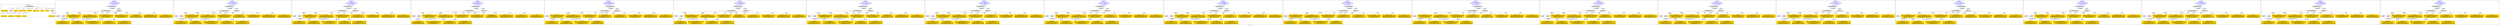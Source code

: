 digraph n0 {
fontcolor="blue"
remincross="true"
label="s02-dma.csv"
subgraph cluster_0 {
label="1-correct model"
n2[style="filled",color="white",fillcolor="lightgray",label="CulturalHeritageObject1"];
n3[shape="plaintext",style="filled",fillcolor="gold",label="Object Earliest Date"];
n4[style="filled",color="white",fillcolor="lightgray",label="Person1"];
n5[shape="plaintext",style="filled",fillcolor="gold",label="dimensions"];
n6[shape="plaintext",style="filled",fillcolor="gold",label="Object Facet Value 1"];
n7[shape="plaintext",style="filled",fillcolor="gold",label="Object Rights"];
n8[shape="plaintext",style="filled",fillcolor="gold",label="Object Link Source"];
n9[shape="plaintext",style="filled",fillcolor="gold",label="Object Title"];
n10[shape="plaintext",style="filled",fillcolor="gold",label="Object ID"];
n11[style="filled",color="white",fillcolor="lightgray",label="Concept1"];
n12[shape="plaintext",style="filled",fillcolor="gold",label="Artist Nationality"];
n13[shape="plaintext",style="filled",fillcolor="gold",label="Artist Birth Date"];
n14[shape="plaintext",style="filled",fillcolor="gold",label="Artist Death Date"];
n15[shape="plaintext",style="filled",fillcolor="gold",label="Artist Name"];
n16[shape="plaintext",style="filled",fillcolor="gold",label="Object Work Type"];
}
subgraph cluster_1 {
label="candidate 0\nlink coherence:1.0\nnode coherence:1.0\nconfidence:0.5124262317244038\nmapping score:0.615253188352579\ncost:15.99979\n-precision:0.62-recall:0.71"
n18[style="filled",color="white",fillcolor="lightgray",label="CulturalHeritageObject1"];
n19[style="filled",color="white",fillcolor="lightgray",label="Person1"];
n20[style="filled",color="white",fillcolor="lightgray",label="Concept1"];
n21[style="filled",color="white",fillcolor="lightgray",label="EuropeanaAggregation1"];
n22[style="filled",color="white",fillcolor="lightgray",label="WebResource1"];
n23[shape="plaintext",style="filled",fillcolor="gold",label="Object Rights\n[CulturalHeritageObject,provenance,0.586]\n[CulturalHeritageObject,description,0.159]\n[Document,classLink,0.143]\n[WebResource,classLink,0.113]"];
n24[shape="plaintext",style="filled",fillcolor="gold",label="Object ID\n[WebResource,classLink,0.535]\n[Person,biographicalInformation,0.28]\n[CulturalHeritageObject,provenance,0.101]\n[Person,nameOfThePerson,0.084]"];
n25[shape="plaintext",style="filled",fillcolor="gold",label="Artist Name\n[Person,nameOfThePerson,0.424]\n[Document,classLink,0.324]\n[CulturalHeritageObject,description,0.141]\n[CulturalHeritageObject,title,0.111]"];
n26[shape="plaintext",style="filled",fillcolor="gold",label="dimensions\n[CulturalHeritageObject,extent,0.762]\n[CulturalHeritageObject,provenance,0.11]\n[CulturalHeritageObject,accessionNumber,0.074]\n[CulturalHeritageObject,medium,0.053]"];
n27[shape="plaintext",style="filled",fillcolor="gold",label="Artist Birth Date\n[Person,dateOfBirth,0.451]\n[Person,dateOfDeath,0.304]\n[CulturalHeritageObject,created,0.207]\n[Person,biographicalInformation,0.038]"];
n28[shape="plaintext",style="filled",fillcolor="gold",label="Object Link Source\n[CulturalHeritageObject,provenance,0.45]\n[CulturalHeritageObject,rightsHolder,0.219]\n[Document,classLink,0.172]\n[WebResource,classLink,0.159]"];
n29[shape="plaintext",style="filled",fillcolor="gold",label="Artist Nationality\n[Person,countryAssociatedWithThePerson,0.711]\n[CulturalHeritageObject,provenance,0.12]\n[Concept,prefLabel,0.102]\n[CulturalHeritageObject,title,0.067]"];
n30[shape="plaintext",style="filled",fillcolor="gold",label="Object Title\n[CulturalHeritageObject,description,0.407]\n[CulturalHeritageObject,title,0.274]\n[Person,biographicalInformation,0.212]\n[Document,classLink,0.107]"];
n31[shape="plaintext",style="filled",fillcolor="gold",label="Object Earliest Date\n[Person,dateOfDeath,0.341]\n[Person,dateOfBirth,0.327]\n[CulturalHeritageObject,created,0.291]\n[Person,biographicalInformation,0.041]"];
n32[shape="plaintext",style="filled",fillcolor="gold",label="Object Work Type\n[Person,biographicalInformation,0.399]\n[Concept,prefLabel,0.261]\n[CulturalHeritageObject,description,0.219]\n[CulturalHeritageObject,provenance,0.121]"];
n33[shape="plaintext",style="filled",fillcolor="gold",label="Artist Death Date\n[Person,dateOfDeath,0.473]\n[CulturalHeritageObject,created,0.278]\n[Person,dateOfBirth,0.197]\n[CulturalHeritageObject,provenance,0.052]"];
n34[shape="plaintext",style="filled",fillcolor="gold",label="Object Facet Value 1\n[CulturalHeritageObject,medium,0.798]\n[CulturalHeritageObject,provenance,0.076]\n[CulturalHeritageObject,description,0.071]\n[Person,biographicalInformation,0.054]"];
}
subgraph cluster_2 {
label="candidate 1\nlink coherence:1.0\nnode coherence:1.0\nconfidence:0.5013732403598399\nmapping score:0.6115688578977244\ncost:15.99979\n-precision:0.69-recall:0.79"
n36[style="filled",color="white",fillcolor="lightgray",label="CulturalHeritageObject1"];
n37[style="filled",color="white",fillcolor="lightgray",label="Person1"];
n38[style="filled",color="white",fillcolor="lightgray",label="Concept1"];
n39[style="filled",color="white",fillcolor="lightgray",label="EuropeanaAggregation1"];
n40[style="filled",color="white",fillcolor="lightgray",label="WebResource1"];
n41[shape="plaintext",style="filled",fillcolor="gold",label="Object Rights\n[CulturalHeritageObject,provenance,0.586]\n[CulturalHeritageObject,description,0.159]\n[Document,classLink,0.143]\n[WebResource,classLink,0.113]"];
n42[shape="plaintext",style="filled",fillcolor="gold",label="Object ID\n[WebResource,classLink,0.535]\n[Person,biographicalInformation,0.28]\n[CulturalHeritageObject,provenance,0.101]\n[Person,nameOfThePerson,0.084]"];
n43[shape="plaintext",style="filled",fillcolor="gold",label="Artist Name\n[Person,nameOfThePerson,0.424]\n[Document,classLink,0.324]\n[CulturalHeritageObject,description,0.141]\n[CulturalHeritageObject,title,0.111]"];
n44[shape="plaintext",style="filled",fillcolor="gold",label="dimensions\n[CulturalHeritageObject,extent,0.762]\n[CulturalHeritageObject,provenance,0.11]\n[CulturalHeritageObject,accessionNumber,0.074]\n[CulturalHeritageObject,medium,0.053]"];
n45[shape="plaintext",style="filled",fillcolor="gold",label="Artist Birth Date\n[Person,dateOfBirth,0.451]\n[Person,dateOfDeath,0.304]\n[CulturalHeritageObject,created,0.207]\n[Person,biographicalInformation,0.038]"];
n46[shape="plaintext",style="filled",fillcolor="gold",label="Object Link Source\n[CulturalHeritageObject,provenance,0.45]\n[CulturalHeritageObject,rightsHolder,0.219]\n[Document,classLink,0.172]\n[WebResource,classLink,0.159]"];
n47[shape="plaintext",style="filled",fillcolor="gold",label="Artist Nationality\n[Person,countryAssociatedWithThePerson,0.711]\n[CulturalHeritageObject,provenance,0.12]\n[Concept,prefLabel,0.102]\n[CulturalHeritageObject,title,0.067]"];
n48[shape="plaintext",style="filled",fillcolor="gold",label="Object Earliest Date\n[Person,dateOfDeath,0.341]\n[Person,dateOfBirth,0.327]\n[CulturalHeritageObject,created,0.291]\n[Person,biographicalInformation,0.041]"];
n49[shape="plaintext",style="filled",fillcolor="gold",label="Object Work Type\n[Person,biographicalInformation,0.399]\n[Concept,prefLabel,0.261]\n[CulturalHeritageObject,description,0.219]\n[CulturalHeritageObject,provenance,0.121]"];
n50[shape="plaintext",style="filled",fillcolor="gold",label="Artist Death Date\n[Person,dateOfDeath,0.473]\n[CulturalHeritageObject,created,0.278]\n[Person,dateOfBirth,0.197]\n[CulturalHeritageObject,provenance,0.052]"];
n51[shape="plaintext",style="filled",fillcolor="gold",label="Object Title\n[CulturalHeritageObject,description,0.407]\n[CulturalHeritageObject,title,0.274]\n[Person,biographicalInformation,0.212]\n[Document,classLink,0.107]"];
n52[shape="plaintext",style="filled",fillcolor="gold",label="Object Facet Value 1\n[CulturalHeritageObject,medium,0.798]\n[CulturalHeritageObject,provenance,0.076]\n[CulturalHeritageObject,description,0.071]\n[Person,biographicalInformation,0.054]"];
}
subgraph cluster_3 {
label="candidate 10\nlink coherence:1.0\nnode coherence:1.0\nconfidence:0.48691380044059723\nmapping score:0.6067490445913102\ncost:15.99979\n-precision:0.44-recall:0.5"
n54[style="filled",color="white",fillcolor="lightgray",label="CulturalHeritageObject1"];
n55[style="filled",color="white",fillcolor="lightgray",label="Person1"];
n56[style="filled",color="white",fillcolor="lightgray",label="Concept1"];
n57[style="filled",color="white",fillcolor="lightgray",label="EuropeanaAggregation1"];
n58[style="filled",color="white",fillcolor="lightgray",label="WebResource1"];
n59[shape="plaintext",style="filled",fillcolor="gold",label="Object Rights\n[CulturalHeritageObject,provenance,0.586]\n[CulturalHeritageObject,description,0.159]\n[Document,classLink,0.143]\n[WebResource,classLink,0.113]"];
n60[shape="plaintext",style="filled",fillcolor="gold",label="Object ID\n[WebResource,classLink,0.535]\n[Person,biographicalInformation,0.28]\n[CulturalHeritageObject,provenance,0.101]\n[Person,nameOfThePerson,0.084]"];
n61[shape="plaintext",style="filled",fillcolor="gold",label="Artist Name\n[Person,nameOfThePerson,0.424]\n[Document,classLink,0.324]\n[CulturalHeritageObject,description,0.141]\n[CulturalHeritageObject,title,0.111]"];
n62[shape="plaintext",style="filled",fillcolor="gold",label="dimensions\n[CulturalHeritageObject,extent,0.762]\n[CulturalHeritageObject,provenance,0.11]\n[CulturalHeritageObject,accessionNumber,0.074]\n[CulturalHeritageObject,medium,0.053]"];
n63[shape="plaintext",style="filled",fillcolor="gold",label="Object Earliest Date\n[Person,dateOfDeath,0.341]\n[Person,dateOfBirth,0.327]\n[CulturalHeritageObject,created,0.291]\n[Person,biographicalInformation,0.041]"];
n64[shape="plaintext",style="filled",fillcolor="gold",label="Object Link Source\n[CulturalHeritageObject,provenance,0.45]\n[CulturalHeritageObject,rightsHolder,0.219]\n[Document,classLink,0.172]\n[WebResource,classLink,0.159]"];
n65[shape="plaintext",style="filled",fillcolor="gold",label="Artist Death Date\n[Person,dateOfDeath,0.473]\n[CulturalHeritageObject,created,0.278]\n[Person,dateOfBirth,0.197]\n[CulturalHeritageObject,provenance,0.052]"];
n66[shape="plaintext",style="filled",fillcolor="gold",label="Artist Nationality\n[Person,countryAssociatedWithThePerson,0.711]\n[CulturalHeritageObject,provenance,0.12]\n[Concept,prefLabel,0.102]\n[CulturalHeritageObject,title,0.067]"];
n67[shape="plaintext",style="filled",fillcolor="gold",label="Object Title\n[CulturalHeritageObject,description,0.407]\n[CulturalHeritageObject,title,0.274]\n[Person,biographicalInformation,0.212]\n[Document,classLink,0.107]"];
n68[shape="plaintext",style="filled",fillcolor="gold",label="Object Work Type\n[Person,biographicalInformation,0.399]\n[Concept,prefLabel,0.261]\n[CulturalHeritageObject,description,0.219]\n[CulturalHeritageObject,provenance,0.121]"];
n69[shape="plaintext",style="filled",fillcolor="gold",label="Object Facet Value 1\n[CulturalHeritageObject,medium,0.798]\n[CulturalHeritageObject,provenance,0.076]\n[CulturalHeritageObject,description,0.071]\n[Person,biographicalInformation,0.054]"];
n70[shape="plaintext",style="filled",fillcolor="gold",label="Artist Birth Date\n[Person,dateOfBirth,0.451]\n[Person,dateOfDeath,0.304]\n[CulturalHeritageObject,created,0.207]\n[Person,biographicalInformation,0.038]"];
}
subgraph cluster_4 {
label="candidate 11\nlink coherence:1.0\nnode coherence:1.0\nconfidence:0.4863147849511252\nmapping score:0.6065493727614861\ncost:15.99979\n-precision:0.56-recall:0.64"
n72[style="filled",color="white",fillcolor="lightgray",label="CulturalHeritageObject1"];
n73[style="filled",color="white",fillcolor="lightgray",label="Person1"];
n74[style="filled",color="white",fillcolor="lightgray",label="Concept1"];
n75[style="filled",color="white",fillcolor="lightgray",label="EuropeanaAggregation1"];
n76[style="filled",color="white",fillcolor="lightgray",label="WebResource1"];
n77[shape="plaintext",style="filled",fillcolor="gold",label="Object Rights\n[CulturalHeritageObject,provenance,0.586]\n[CulturalHeritageObject,description,0.159]\n[Document,classLink,0.143]\n[WebResource,classLink,0.113]"];
n78[shape="plaintext",style="filled",fillcolor="gold",label="Object ID\n[WebResource,classLink,0.535]\n[Person,biographicalInformation,0.28]\n[CulturalHeritageObject,provenance,0.101]\n[Person,nameOfThePerson,0.084]"];
n79[shape="plaintext",style="filled",fillcolor="gold",label="dimensions\n[CulturalHeritageObject,extent,0.762]\n[CulturalHeritageObject,provenance,0.11]\n[CulturalHeritageObject,accessionNumber,0.074]\n[CulturalHeritageObject,medium,0.053]"];
n80[shape="plaintext",style="filled",fillcolor="gold",label="Artist Birth Date\n[Person,dateOfBirth,0.451]\n[Person,dateOfDeath,0.304]\n[CulturalHeritageObject,created,0.207]\n[Person,biographicalInformation,0.038]"];
n81[shape="plaintext",style="filled",fillcolor="gold",label="Object Link Source\n[CulturalHeritageObject,provenance,0.45]\n[CulturalHeritageObject,rightsHolder,0.219]\n[Document,classLink,0.172]\n[WebResource,classLink,0.159]"];
n82[shape="plaintext",style="filled",fillcolor="gold",label="Artist Nationality\n[Person,countryAssociatedWithThePerson,0.711]\n[CulturalHeritageObject,provenance,0.12]\n[Concept,prefLabel,0.102]\n[CulturalHeritageObject,title,0.067]"];
n83[shape="plaintext",style="filled",fillcolor="gold",label="Object Title\n[CulturalHeritageObject,description,0.407]\n[CulturalHeritageObject,title,0.274]\n[Person,biographicalInformation,0.212]\n[Document,classLink,0.107]"];
n84[shape="plaintext",style="filled",fillcolor="gold",label="Object Earliest Date\n[Person,dateOfDeath,0.341]\n[Person,dateOfBirth,0.327]\n[CulturalHeritageObject,created,0.291]\n[Person,biographicalInformation,0.041]"];
n85[shape="plaintext",style="filled",fillcolor="gold",label="Object Work Type\n[Person,biographicalInformation,0.399]\n[Concept,prefLabel,0.261]\n[CulturalHeritageObject,description,0.219]\n[CulturalHeritageObject,provenance,0.121]"];
n86[shape="plaintext",style="filled",fillcolor="gold",label="Artist Death Date\n[Person,dateOfDeath,0.473]\n[CulturalHeritageObject,created,0.278]\n[Person,dateOfBirth,0.197]\n[CulturalHeritageObject,provenance,0.052]"];
n87[shape="plaintext",style="filled",fillcolor="gold",label="Object Facet Value 1\n[CulturalHeritageObject,medium,0.798]\n[CulturalHeritageObject,provenance,0.076]\n[CulturalHeritageObject,description,0.071]\n[Person,biographicalInformation,0.054]"];
n88[shape="plaintext",style="filled",fillcolor="gold",label="Artist Name\n[Person,nameOfThePerson,0.424]\n[Document,classLink,0.324]\n[CulturalHeritageObject,description,0.141]\n[CulturalHeritageObject,title,0.111]"];
}
subgraph cluster_5 {
label="candidate 12\nlink coherence:1.0\nnode coherence:1.0\nconfidence:0.48581239525180003\nmapping score:0.6202707984172667\ncost:14.99981\n-precision:0.53-recall:0.57"
n90[style="filled",color="white",fillcolor="lightgray",label="CulturalHeritageObject1"];
n91[style="filled",color="white",fillcolor="lightgray",label="Person1"];
n92[style="filled",color="white",fillcolor="lightgray",label="EuropeanaAggregation1"];
n93[style="filled",color="white",fillcolor="lightgray",label="WebResource1"];
n94[shape="plaintext",style="filled",fillcolor="gold",label="Object Rights\n[CulturalHeritageObject,provenance,0.586]\n[CulturalHeritageObject,description,0.159]\n[Document,classLink,0.143]\n[WebResource,classLink,0.113]"];
n95[shape="plaintext",style="filled",fillcolor="gold",label="Object ID\n[WebResource,classLink,0.535]\n[Person,biographicalInformation,0.28]\n[CulturalHeritageObject,provenance,0.101]\n[Person,nameOfThePerson,0.084]"];
n96[shape="plaintext",style="filled",fillcolor="gold",label="Artist Name\n[Person,nameOfThePerson,0.424]\n[Document,classLink,0.324]\n[CulturalHeritageObject,description,0.141]\n[CulturalHeritageObject,title,0.111]"];
n97[shape="plaintext",style="filled",fillcolor="gold",label="dimensions\n[CulturalHeritageObject,extent,0.762]\n[CulturalHeritageObject,provenance,0.11]\n[CulturalHeritageObject,accessionNumber,0.074]\n[CulturalHeritageObject,medium,0.053]"];
n98[shape="plaintext",style="filled",fillcolor="gold",label="Artist Birth Date\n[Person,dateOfBirth,0.451]\n[Person,dateOfDeath,0.304]\n[CulturalHeritageObject,created,0.207]\n[Person,biographicalInformation,0.038]"];
n99[shape="plaintext",style="filled",fillcolor="gold",label="Object Link Source\n[CulturalHeritageObject,provenance,0.45]\n[CulturalHeritageObject,rightsHolder,0.219]\n[Document,classLink,0.172]\n[WebResource,classLink,0.159]"];
n100[shape="plaintext",style="filled",fillcolor="gold",label="Object Work Type\n[Person,biographicalInformation,0.399]\n[Concept,prefLabel,0.261]\n[CulturalHeritageObject,description,0.219]\n[CulturalHeritageObject,provenance,0.121]"];
n101[shape="plaintext",style="filled",fillcolor="gold",label="Artist Death Date\n[Person,dateOfDeath,0.473]\n[CulturalHeritageObject,created,0.278]\n[Person,dateOfBirth,0.197]\n[CulturalHeritageObject,provenance,0.052]"];
n102[shape="plaintext",style="filled",fillcolor="gold",label="Artist Nationality\n[Person,countryAssociatedWithThePerson,0.711]\n[CulturalHeritageObject,provenance,0.12]\n[Concept,prefLabel,0.102]\n[CulturalHeritageObject,title,0.067]"];
n103[shape="plaintext",style="filled",fillcolor="gold",label="Object Title\n[CulturalHeritageObject,description,0.407]\n[CulturalHeritageObject,title,0.274]\n[Person,biographicalInformation,0.212]\n[Document,classLink,0.107]"];
n104[shape="plaintext",style="filled",fillcolor="gold",label="Object Earliest Date\n[Person,dateOfDeath,0.341]\n[Person,dateOfBirth,0.327]\n[CulturalHeritageObject,created,0.291]\n[Person,biographicalInformation,0.041]"];
n105[shape="plaintext",style="filled",fillcolor="gold",label="Object Facet Value 1\n[CulturalHeritageObject,medium,0.798]\n[CulturalHeritageObject,provenance,0.076]\n[CulturalHeritageObject,description,0.071]\n[Person,biographicalInformation,0.054]"];
}
subgraph cluster_6 {
label="candidate 13\nlink coherence:1.0\nnode coherence:1.0\nconfidence:0.4777421951079443\nmapping score:0.6036918428137592\ncost:15.99979\n-precision:0.62-recall:0.71"
n107[style="filled",color="white",fillcolor="lightgray",label="CulturalHeritageObject1"];
n108[style="filled",color="white",fillcolor="lightgray",label="Person1"];
n109[style="filled",color="white",fillcolor="lightgray",label="Concept1"];
n110[style="filled",color="white",fillcolor="lightgray",label="EuropeanaAggregation1"];
n111[style="filled",color="white",fillcolor="lightgray",label="WebResource1"];
n112[shape="plaintext",style="filled",fillcolor="gold",label="Object Rights\n[CulturalHeritageObject,provenance,0.586]\n[CulturalHeritageObject,description,0.159]\n[Document,classLink,0.143]\n[WebResource,classLink,0.113]"];
n113[shape="plaintext",style="filled",fillcolor="gold",label="Object ID\n[WebResource,classLink,0.535]\n[Person,biographicalInformation,0.28]\n[CulturalHeritageObject,provenance,0.101]\n[Person,nameOfThePerson,0.084]"];
n114[shape="plaintext",style="filled",fillcolor="gold",label="dimensions\n[CulturalHeritageObject,extent,0.762]\n[CulturalHeritageObject,provenance,0.11]\n[CulturalHeritageObject,accessionNumber,0.074]\n[CulturalHeritageObject,medium,0.053]"];
n115[shape="plaintext",style="filled",fillcolor="gold",label="Artist Birth Date\n[Person,dateOfBirth,0.451]\n[Person,dateOfDeath,0.304]\n[CulturalHeritageObject,created,0.207]\n[Person,biographicalInformation,0.038]"];
n116[shape="plaintext",style="filled",fillcolor="gold",label="Object Link Source\n[CulturalHeritageObject,provenance,0.45]\n[CulturalHeritageObject,rightsHolder,0.219]\n[Document,classLink,0.172]\n[WebResource,classLink,0.159]"];
n117[shape="plaintext",style="filled",fillcolor="gold",label="Artist Nationality\n[Person,countryAssociatedWithThePerson,0.711]\n[CulturalHeritageObject,provenance,0.12]\n[Concept,prefLabel,0.102]\n[CulturalHeritageObject,title,0.067]"];
n118[shape="plaintext",style="filled",fillcolor="gold",label="Object Earliest Date\n[Person,dateOfDeath,0.341]\n[Person,dateOfBirth,0.327]\n[CulturalHeritageObject,created,0.291]\n[Person,biographicalInformation,0.041]"];
n119[shape="plaintext",style="filled",fillcolor="gold",label="Artist Name\n[Person,nameOfThePerson,0.424]\n[Document,classLink,0.324]\n[CulturalHeritageObject,description,0.141]\n[CulturalHeritageObject,title,0.111]"];
n120[shape="plaintext",style="filled",fillcolor="gold",label="Object Work Type\n[Person,biographicalInformation,0.399]\n[Concept,prefLabel,0.261]\n[CulturalHeritageObject,description,0.219]\n[CulturalHeritageObject,provenance,0.121]"];
n121[shape="plaintext",style="filled",fillcolor="gold",label="Artist Death Date\n[Person,dateOfDeath,0.473]\n[CulturalHeritageObject,created,0.278]\n[Person,dateOfBirth,0.197]\n[CulturalHeritageObject,provenance,0.052]"];
n122[shape="plaintext",style="filled",fillcolor="gold",label="Object Title\n[CulturalHeritageObject,description,0.407]\n[CulturalHeritageObject,title,0.274]\n[Person,biographicalInformation,0.212]\n[Document,classLink,0.107]"];
n123[shape="plaintext",style="filled",fillcolor="gold",label="Object Facet Value 1\n[CulturalHeritageObject,medium,0.798]\n[CulturalHeritageObject,provenance,0.076]\n[CulturalHeritageObject,description,0.071]\n[Person,biographicalInformation,0.054]"];
}
subgraph cluster_7 {
label="candidate 14\nlink coherence:1.0\nnode coherence:1.0\nconfidence:0.47715312778942803\nmapping score:0.6034954870409205\ncost:15.99979\n-precision:0.5-recall:0.57"
n125[style="filled",color="white",fillcolor="lightgray",label="CulturalHeritageObject1"];
n126[style="filled",color="white",fillcolor="lightgray",label="Person1"];
n127[style="filled",color="white",fillcolor="lightgray",label="Concept1"];
n128[style="filled",color="white",fillcolor="lightgray",label="EuropeanaAggregation1"];
n129[style="filled",color="white",fillcolor="lightgray",label="WebResource1"];
n130[shape="plaintext",style="filled",fillcolor="gold",label="Object Rights\n[CulturalHeritageObject,provenance,0.586]\n[CulturalHeritageObject,description,0.159]\n[Document,classLink,0.143]\n[WebResource,classLink,0.113]"];
n131[shape="plaintext",style="filled",fillcolor="gold",label="Object ID\n[WebResource,classLink,0.535]\n[Person,biographicalInformation,0.28]\n[CulturalHeritageObject,provenance,0.101]\n[Person,nameOfThePerson,0.084]"];
n132[shape="plaintext",style="filled",fillcolor="gold",label="Artist Name\n[Person,nameOfThePerson,0.424]\n[Document,classLink,0.324]\n[CulturalHeritageObject,description,0.141]\n[CulturalHeritageObject,title,0.111]"];
n133[shape="plaintext",style="filled",fillcolor="gold",label="dimensions\n[CulturalHeritageObject,extent,0.762]\n[CulturalHeritageObject,provenance,0.11]\n[CulturalHeritageObject,accessionNumber,0.074]\n[CulturalHeritageObject,medium,0.053]"];
n134[shape="plaintext",style="filled",fillcolor="gold",label="Artist Death Date\n[Person,dateOfDeath,0.473]\n[CulturalHeritageObject,created,0.278]\n[Person,dateOfBirth,0.197]\n[CulturalHeritageObject,provenance,0.052]"];
n135[shape="plaintext",style="filled",fillcolor="gold",label="Object Link Source\n[CulturalHeritageObject,provenance,0.45]\n[CulturalHeritageObject,rightsHolder,0.219]\n[Document,classLink,0.172]\n[WebResource,classLink,0.159]"];
n136[shape="plaintext",style="filled",fillcolor="gold",label="Artist Nationality\n[Person,countryAssociatedWithThePerson,0.711]\n[CulturalHeritageObject,provenance,0.12]\n[Concept,prefLabel,0.102]\n[CulturalHeritageObject,title,0.067]"];
n137[shape="plaintext",style="filled",fillcolor="gold",label="Object Title\n[CulturalHeritageObject,description,0.407]\n[CulturalHeritageObject,title,0.274]\n[Person,biographicalInformation,0.212]\n[Document,classLink,0.107]"];
n138[shape="plaintext",style="filled",fillcolor="gold",label="Object Earliest Date\n[Person,dateOfDeath,0.341]\n[Person,dateOfBirth,0.327]\n[CulturalHeritageObject,created,0.291]\n[Person,biographicalInformation,0.041]"];
n139[shape="plaintext",style="filled",fillcolor="gold",label="Object Work Type\n[Person,biographicalInformation,0.399]\n[Concept,prefLabel,0.261]\n[CulturalHeritageObject,description,0.219]\n[CulturalHeritageObject,provenance,0.121]"];
n140[shape="plaintext",style="filled",fillcolor="gold",label="Object Facet Value 1\n[CulturalHeritageObject,medium,0.798]\n[CulturalHeritageObject,provenance,0.076]\n[CulturalHeritageObject,description,0.071]\n[Person,biographicalInformation,0.054]"];
n141[shape="plaintext",style="filled",fillcolor="gold",label="Artist Birth Date\n[Person,dateOfBirth,0.451]\n[Person,dateOfDeath,0.304]\n[CulturalHeritageObject,created,0.207]\n[Person,biographicalInformation,0.038]"];
}
subgraph cluster_8 {
label="candidate 15\nlink coherence:1.0\nnode coherence:1.0\nconfidence:0.4758608090760333\nmapping score:0.6030647141364555\ncost:15.99979\n-precision:0.5-recall:0.57"
n143[style="filled",color="white",fillcolor="lightgray",label="CulturalHeritageObject1"];
n144[style="filled",color="white",fillcolor="lightgray",label="Person1"];
n145[style="filled",color="white",fillcolor="lightgray",label="Concept1"];
n146[style="filled",color="white",fillcolor="lightgray",label="EuropeanaAggregation1"];
n147[style="filled",color="white",fillcolor="lightgray",label="WebResource1"];
n148[shape="plaintext",style="filled",fillcolor="gold",label="Object Rights\n[CulturalHeritageObject,provenance,0.586]\n[CulturalHeritageObject,description,0.159]\n[Document,classLink,0.143]\n[WebResource,classLink,0.113]"];
n149[shape="plaintext",style="filled",fillcolor="gold",label="Object ID\n[WebResource,classLink,0.535]\n[Person,biographicalInformation,0.28]\n[CulturalHeritageObject,provenance,0.101]\n[Person,nameOfThePerson,0.084]"];
n150[shape="plaintext",style="filled",fillcolor="gold",label="Artist Name\n[Person,nameOfThePerson,0.424]\n[Document,classLink,0.324]\n[CulturalHeritageObject,description,0.141]\n[CulturalHeritageObject,title,0.111]"];
n151[shape="plaintext",style="filled",fillcolor="gold",label="dimensions\n[CulturalHeritageObject,extent,0.762]\n[CulturalHeritageObject,provenance,0.11]\n[CulturalHeritageObject,accessionNumber,0.074]\n[CulturalHeritageObject,medium,0.053]"];
n152[shape="plaintext",style="filled",fillcolor="gold",label="Object Earliest Date\n[Person,dateOfDeath,0.341]\n[Person,dateOfBirth,0.327]\n[CulturalHeritageObject,created,0.291]\n[Person,biographicalInformation,0.041]"];
n153[shape="plaintext",style="filled",fillcolor="gold",label="Object Link Source\n[CulturalHeritageObject,provenance,0.45]\n[CulturalHeritageObject,rightsHolder,0.219]\n[Document,classLink,0.172]\n[WebResource,classLink,0.159]"];
n154[shape="plaintext",style="filled",fillcolor="gold",label="Artist Death Date\n[Person,dateOfDeath,0.473]\n[CulturalHeritageObject,created,0.278]\n[Person,dateOfBirth,0.197]\n[CulturalHeritageObject,provenance,0.052]"];
n155[shape="plaintext",style="filled",fillcolor="gold",label="Artist Nationality\n[Person,countryAssociatedWithThePerson,0.711]\n[CulturalHeritageObject,provenance,0.12]\n[Concept,prefLabel,0.102]\n[CulturalHeritageObject,title,0.067]"];
n156[shape="plaintext",style="filled",fillcolor="gold",label="Object Work Type\n[Person,biographicalInformation,0.399]\n[Concept,prefLabel,0.261]\n[CulturalHeritageObject,description,0.219]\n[CulturalHeritageObject,provenance,0.121]"];
n157[shape="plaintext",style="filled",fillcolor="gold",label="Object Title\n[CulturalHeritageObject,description,0.407]\n[CulturalHeritageObject,title,0.274]\n[Person,biographicalInformation,0.212]\n[Document,classLink,0.107]"];
n158[shape="plaintext",style="filled",fillcolor="gold",label="Object Facet Value 1\n[CulturalHeritageObject,medium,0.798]\n[CulturalHeritageObject,provenance,0.076]\n[CulturalHeritageObject,description,0.071]\n[Person,biographicalInformation,0.054]"];
n159[shape="plaintext",style="filled",fillcolor="gold",label="Artist Birth Date\n[Person,dateOfBirth,0.451]\n[Person,dateOfDeath,0.304]\n[CulturalHeritageObject,created,0.207]\n[Person,biographicalInformation,0.038]"];
}
subgraph cluster_9 {
label="candidate 16\nlink coherence:1.0\nnode coherence:1.0\nconfidence:0.4758608090760333\nmapping score:0.6030647141364555\ncost:15.9998\n-precision:0.56-recall:0.64"
n161[style="filled",color="white",fillcolor="lightgray",label="CulturalHeritageObject1"];
n162[style="filled",color="white",fillcolor="lightgray",label="Person1"];
n163[style="filled",color="white",fillcolor="lightgray",label="Concept1"];
n164[style="filled",color="white",fillcolor="lightgray",label="EuropeanaAggregation1"];
n165[style="filled",color="white",fillcolor="lightgray",label="WebResource1"];
n166[shape="plaintext",style="filled",fillcolor="gold",label="Object Rights\n[CulturalHeritageObject,provenance,0.586]\n[CulturalHeritageObject,description,0.159]\n[Document,classLink,0.143]\n[WebResource,classLink,0.113]"];
n167[shape="plaintext",style="filled",fillcolor="gold",label="Object ID\n[WebResource,classLink,0.535]\n[Person,biographicalInformation,0.28]\n[CulturalHeritageObject,provenance,0.101]\n[Person,nameOfThePerson,0.084]"];
n168[shape="plaintext",style="filled",fillcolor="gold",label="Artist Name\n[Person,nameOfThePerson,0.424]\n[Document,classLink,0.324]\n[CulturalHeritageObject,description,0.141]\n[CulturalHeritageObject,title,0.111]"];
n169[shape="plaintext",style="filled",fillcolor="gold",label="dimensions\n[CulturalHeritageObject,extent,0.762]\n[CulturalHeritageObject,provenance,0.11]\n[CulturalHeritageObject,accessionNumber,0.074]\n[CulturalHeritageObject,medium,0.053]"];
n170[shape="plaintext",style="filled",fillcolor="gold",label="Object Earliest Date\n[Person,dateOfDeath,0.341]\n[Person,dateOfBirth,0.327]\n[CulturalHeritageObject,created,0.291]\n[Person,biographicalInformation,0.041]"];
n171[shape="plaintext",style="filled",fillcolor="gold",label="Object Link Source\n[CulturalHeritageObject,provenance,0.45]\n[CulturalHeritageObject,rightsHolder,0.219]\n[Document,classLink,0.172]\n[WebResource,classLink,0.159]"];
n172[shape="plaintext",style="filled",fillcolor="gold",label="Artist Death Date\n[Person,dateOfDeath,0.473]\n[CulturalHeritageObject,created,0.278]\n[Person,dateOfBirth,0.197]\n[CulturalHeritageObject,provenance,0.052]"];
n173[shape="plaintext",style="filled",fillcolor="gold",label="Artist Nationality\n[Person,countryAssociatedWithThePerson,0.711]\n[CulturalHeritageObject,provenance,0.12]\n[Concept,prefLabel,0.102]\n[CulturalHeritageObject,title,0.067]"];
n174[shape="plaintext",style="filled",fillcolor="gold",label="Object Work Type\n[Person,biographicalInformation,0.399]\n[Concept,prefLabel,0.261]\n[CulturalHeritageObject,description,0.219]\n[CulturalHeritageObject,provenance,0.121]"];
n175[shape="plaintext",style="filled",fillcolor="gold",label="Object Title\n[CulturalHeritageObject,description,0.407]\n[CulturalHeritageObject,title,0.274]\n[Person,biographicalInformation,0.212]\n[Document,classLink,0.107]"];
n176[shape="plaintext",style="filled",fillcolor="gold",label="Object Facet Value 1\n[CulturalHeritageObject,medium,0.798]\n[CulturalHeritageObject,provenance,0.076]\n[CulturalHeritageObject,description,0.071]\n[Person,biographicalInformation,0.054]"];
n177[shape="plaintext",style="filled",fillcolor="gold",label="Artist Birth Date\n[Person,dateOfBirth,0.451]\n[Person,dateOfDeath,0.304]\n[CulturalHeritageObject,created,0.207]\n[Person,biographicalInformation,0.038]"];
}
subgraph cluster_10 {
label="candidate 17\nlink coherence:1.0\nnode coherence:1.0\nconfidence:0.4758608090760333\nmapping score:0.6030647141364555\ncost:15.99985\n-precision:0.56-recall:0.64"
n179[style="filled",color="white",fillcolor="lightgray",label="CulturalHeritageObject1"];
n180[style="filled",color="white",fillcolor="lightgray",label="Person1"];
n181[style="filled",color="white",fillcolor="lightgray",label="Concept1"];
n182[style="filled",color="white",fillcolor="lightgray",label="EuropeanaAggregation1"];
n183[style="filled",color="white",fillcolor="lightgray",label="WebResource2"];
n184[shape="plaintext",style="filled",fillcolor="gold",label="Object Rights\n[CulturalHeritageObject,provenance,0.586]\n[CulturalHeritageObject,description,0.159]\n[Document,classLink,0.143]\n[WebResource,classLink,0.113]"];
n185[shape="plaintext",style="filled",fillcolor="gold",label="Object ID\n[WebResource,classLink,0.535]\n[Person,biographicalInformation,0.28]\n[CulturalHeritageObject,provenance,0.101]\n[Person,nameOfThePerson,0.084]"];
n186[shape="plaintext",style="filled",fillcolor="gold",label="Artist Name\n[Person,nameOfThePerson,0.424]\n[Document,classLink,0.324]\n[CulturalHeritageObject,description,0.141]\n[CulturalHeritageObject,title,0.111]"];
n187[shape="plaintext",style="filled",fillcolor="gold",label="dimensions\n[CulturalHeritageObject,extent,0.762]\n[CulturalHeritageObject,provenance,0.11]\n[CulturalHeritageObject,accessionNumber,0.074]\n[CulturalHeritageObject,medium,0.053]"];
n188[shape="plaintext",style="filled",fillcolor="gold",label="Object Earliest Date\n[Person,dateOfDeath,0.341]\n[Person,dateOfBirth,0.327]\n[CulturalHeritageObject,created,0.291]\n[Person,biographicalInformation,0.041]"];
n189[shape="plaintext",style="filled",fillcolor="gold",label="Object Link Source\n[CulturalHeritageObject,provenance,0.45]\n[CulturalHeritageObject,rightsHolder,0.219]\n[Document,classLink,0.172]\n[WebResource,classLink,0.159]"];
n190[shape="plaintext",style="filled",fillcolor="gold",label="Artist Death Date\n[Person,dateOfDeath,0.473]\n[CulturalHeritageObject,created,0.278]\n[Person,dateOfBirth,0.197]\n[CulturalHeritageObject,provenance,0.052]"];
n191[shape="plaintext",style="filled",fillcolor="gold",label="Artist Nationality\n[Person,countryAssociatedWithThePerson,0.711]\n[CulturalHeritageObject,provenance,0.12]\n[Concept,prefLabel,0.102]\n[CulturalHeritageObject,title,0.067]"];
n192[shape="plaintext",style="filled",fillcolor="gold",label="Object Work Type\n[Person,biographicalInformation,0.399]\n[Concept,prefLabel,0.261]\n[CulturalHeritageObject,description,0.219]\n[CulturalHeritageObject,provenance,0.121]"];
n193[shape="plaintext",style="filled",fillcolor="gold",label="Object Title\n[CulturalHeritageObject,description,0.407]\n[CulturalHeritageObject,title,0.274]\n[Person,biographicalInformation,0.212]\n[Document,classLink,0.107]"];
n194[shape="plaintext",style="filled",fillcolor="gold",label="Object Facet Value 1\n[CulturalHeritageObject,medium,0.798]\n[CulturalHeritageObject,provenance,0.076]\n[CulturalHeritageObject,description,0.071]\n[Person,biographicalInformation,0.054]"];
n195[shape="plaintext",style="filled",fillcolor="gold",label="Artist Birth Date\n[Person,dateOfBirth,0.451]\n[Person,dateOfDeath,0.304]\n[CulturalHeritageObject,created,0.207]\n[Person,biographicalInformation,0.038]"];
}
subgraph cluster_11 {
label="candidate 18\nlink coherence:1.0\nnode coherence:1.0\nconfidence:0.4724072855361805\nmapping score:0.6158024285120601\ncost:14.99981\n-precision:0.47-recall:0.5"
n197[style="filled",color="white",fillcolor="lightgray",label="CulturalHeritageObject1"];
n198[style="filled",color="white",fillcolor="lightgray",label="Person1"];
n199[style="filled",color="white",fillcolor="lightgray",label="EuropeanaAggregation1"];
n200[style="filled",color="white",fillcolor="lightgray",label="WebResource1"];
n201[shape="plaintext",style="filled",fillcolor="gold",label="Object Rights\n[CulturalHeritageObject,provenance,0.586]\n[CulturalHeritageObject,description,0.159]\n[Document,classLink,0.143]\n[WebResource,classLink,0.113]"];
n202[shape="plaintext",style="filled",fillcolor="gold",label="Object ID\n[WebResource,classLink,0.535]\n[Person,biographicalInformation,0.28]\n[CulturalHeritageObject,provenance,0.101]\n[Person,nameOfThePerson,0.084]"];
n203[shape="plaintext",style="filled",fillcolor="gold",label="Artist Name\n[Person,nameOfThePerson,0.424]\n[Document,classLink,0.324]\n[CulturalHeritageObject,description,0.141]\n[CulturalHeritageObject,title,0.111]"];
n204[shape="plaintext",style="filled",fillcolor="gold",label="dimensions\n[CulturalHeritageObject,extent,0.762]\n[CulturalHeritageObject,provenance,0.11]\n[CulturalHeritageObject,accessionNumber,0.074]\n[CulturalHeritageObject,medium,0.053]"];
n205[shape="plaintext",style="filled",fillcolor="gold",label="Object Earliest Date\n[Person,dateOfDeath,0.341]\n[Person,dateOfBirth,0.327]\n[CulturalHeritageObject,created,0.291]\n[Person,biographicalInformation,0.041]"];
n206[shape="plaintext",style="filled",fillcolor="gold",label="Object Link Source\n[CulturalHeritageObject,provenance,0.45]\n[CulturalHeritageObject,rightsHolder,0.219]\n[Document,classLink,0.172]\n[WebResource,classLink,0.159]"];
n207[shape="plaintext",style="filled",fillcolor="gold",label="Object Work Type\n[Person,biographicalInformation,0.399]\n[Concept,prefLabel,0.261]\n[CulturalHeritageObject,description,0.219]\n[CulturalHeritageObject,provenance,0.121]"];
n208[shape="plaintext",style="filled",fillcolor="gold",label="Artist Death Date\n[Person,dateOfDeath,0.473]\n[CulturalHeritageObject,created,0.278]\n[Person,dateOfBirth,0.197]\n[CulturalHeritageObject,provenance,0.052]"];
n209[shape="plaintext",style="filled",fillcolor="gold",label="Artist Nationality\n[Person,countryAssociatedWithThePerson,0.711]\n[CulturalHeritageObject,provenance,0.12]\n[Concept,prefLabel,0.102]\n[CulturalHeritageObject,title,0.067]"];
n210[shape="plaintext",style="filled",fillcolor="gold",label="Object Title\n[CulturalHeritageObject,description,0.407]\n[CulturalHeritageObject,title,0.274]\n[Person,biographicalInformation,0.212]\n[Document,classLink,0.107]"];
n211[shape="plaintext",style="filled",fillcolor="gold",label="Object Facet Value 1\n[CulturalHeritageObject,medium,0.798]\n[CulturalHeritageObject,provenance,0.076]\n[CulturalHeritageObject,description,0.071]\n[Person,biographicalInformation,0.054]"];
n212[shape="plaintext",style="filled",fillcolor="gold",label="Artist Birth Date\n[Person,dateOfBirth,0.451]\n[Person,dateOfDeath,0.304]\n[CulturalHeritageObject,created,0.207]\n[Person,biographicalInformation,0.038]"];
}
subgraph cluster_12 {
label="candidate 19\nlink coherence:1.0\nnode coherence:1.0\nconfidence:0.4626466128850113\nmapping score:0.6125488709616704\ncost:14.99981\n-precision:0.53-recall:0.57"
n214[style="filled",color="white",fillcolor="lightgray",label="CulturalHeritageObject1"];
n215[style="filled",color="white",fillcolor="lightgray",label="Person1"];
n216[style="filled",color="white",fillcolor="lightgray",label="EuropeanaAggregation1"];
n217[style="filled",color="white",fillcolor="lightgray",label="WebResource1"];
n218[shape="plaintext",style="filled",fillcolor="gold",label="Object Rights\n[CulturalHeritageObject,provenance,0.586]\n[CulturalHeritageObject,description,0.159]\n[Document,classLink,0.143]\n[WebResource,classLink,0.113]"];
n219[shape="plaintext",style="filled",fillcolor="gold",label="Object ID\n[WebResource,classLink,0.535]\n[Person,biographicalInformation,0.28]\n[CulturalHeritageObject,provenance,0.101]\n[Person,nameOfThePerson,0.084]"];
n220[shape="plaintext",style="filled",fillcolor="gold",label="Artist Name\n[Person,nameOfThePerson,0.424]\n[Document,classLink,0.324]\n[CulturalHeritageObject,description,0.141]\n[CulturalHeritageObject,title,0.111]"];
n221[shape="plaintext",style="filled",fillcolor="gold",label="dimensions\n[CulturalHeritageObject,extent,0.762]\n[CulturalHeritageObject,provenance,0.11]\n[CulturalHeritageObject,accessionNumber,0.074]\n[CulturalHeritageObject,medium,0.053]"];
n222[shape="plaintext",style="filled",fillcolor="gold",label="Artist Death Date\n[Person,dateOfDeath,0.473]\n[CulturalHeritageObject,created,0.278]\n[Person,dateOfBirth,0.197]\n[CulturalHeritageObject,provenance,0.052]"];
n223[shape="plaintext",style="filled",fillcolor="gold",label="Object Link Source\n[CulturalHeritageObject,provenance,0.45]\n[CulturalHeritageObject,rightsHolder,0.219]\n[Document,classLink,0.172]\n[WebResource,classLink,0.159]"];
n224[shape="plaintext",style="filled",fillcolor="gold",label="Object Work Type\n[Person,biographicalInformation,0.399]\n[Concept,prefLabel,0.261]\n[CulturalHeritageObject,description,0.219]\n[CulturalHeritageObject,provenance,0.121]"];
n225[shape="plaintext",style="filled",fillcolor="gold",label="Artist Nationality\n[Person,countryAssociatedWithThePerson,0.711]\n[CulturalHeritageObject,provenance,0.12]\n[Concept,prefLabel,0.102]\n[CulturalHeritageObject,title,0.067]"];
n226[shape="plaintext",style="filled",fillcolor="gold",label="Object Earliest Date\n[Person,dateOfDeath,0.341]\n[Person,dateOfBirth,0.327]\n[CulturalHeritageObject,created,0.291]\n[Person,biographicalInformation,0.041]"];
n227[shape="plaintext",style="filled",fillcolor="gold",label="Object Title\n[CulturalHeritageObject,description,0.407]\n[CulturalHeritageObject,title,0.274]\n[Person,biographicalInformation,0.212]\n[Document,classLink,0.107]"];
n228[shape="plaintext",style="filled",fillcolor="gold",label="Object Facet Value 1\n[CulturalHeritageObject,medium,0.798]\n[CulturalHeritageObject,provenance,0.076]\n[CulturalHeritageObject,description,0.071]\n[Person,biographicalInformation,0.054]"];
n229[shape="plaintext",style="filled",fillcolor="gold",label="Artist Birth Date\n[Person,dateOfBirth,0.451]\n[Person,dateOfDeath,0.304]\n[CulturalHeritageObject,created,0.207]\n[Person,biographicalInformation,0.038]"];
}
subgraph cluster_13 {
label="candidate 2\nlink coherence:1.0\nnode coherence:1.0\nconfidence:0.5013732403598399\nmapping score:0.6115688578977244\ncost:15.9998\n-precision:0.75-recall:0.86"
n231[style="filled",color="white",fillcolor="lightgray",label="CulturalHeritageObject1"];
n232[style="filled",color="white",fillcolor="lightgray",label="Person1"];
n233[style="filled",color="white",fillcolor="lightgray",label="Concept1"];
n234[style="filled",color="white",fillcolor="lightgray",label="EuropeanaAggregation1"];
n235[style="filled",color="white",fillcolor="lightgray",label="WebResource1"];
n236[shape="plaintext",style="filled",fillcolor="gold",label="Object Rights\n[CulturalHeritageObject,provenance,0.586]\n[CulturalHeritageObject,description,0.159]\n[Document,classLink,0.143]\n[WebResource,classLink,0.113]"];
n237[shape="plaintext",style="filled",fillcolor="gold",label="Object ID\n[WebResource,classLink,0.535]\n[Person,biographicalInformation,0.28]\n[CulturalHeritageObject,provenance,0.101]\n[Person,nameOfThePerson,0.084]"];
n238[shape="plaintext",style="filled",fillcolor="gold",label="Artist Name\n[Person,nameOfThePerson,0.424]\n[Document,classLink,0.324]\n[CulturalHeritageObject,description,0.141]\n[CulturalHeritageObject,title,0.111]"];
n239[shape="plaintext",style="filled",fillcolor="gold",label="dimensions\n[CulturalHeritageObject,extent,0.762]\n[CulturalHeritageObject,provenance,0.11]\n[CulturalHeritageObject,accessionNumber,0.074]\n[CulturalHeritageObject,medium,0.053]"];
n240[shape="plaintext",style="filled",fillcolor="gold",label="Artist Birth Date\n[Person,dateOfBirth,0.451]\n[Person,dateOfDeath,0.304]\n[CulturalHeritageObject,created,0.207]\n[Person,biographicalInformation,0.038]"];
n241[shape="plaintext",style="filled",fillcolor="gold",label="Object Link Source\n[CulturalHeritageObject,provenance,0.45]\n[CulturalHeritageObject,rightsHolder,0.219]\n[Document,classLink,0.172]\n[WebResource,classLink,0.159]"];
n242[shape="plaintext",style="filled",fillcolor="gold",label="Artist Nationality\n[Person,countryAssociatedWithThePerson,0.711]\n[CulturalHeritageObject,provenance,0.12]\n[Concept,prefLabel,0.102]\n[CulturalHeritageObject,title,0.067]"];
n243[shape="plaintext",style="filled",fillcolor="gold",label="Object Earliest Date\n[Person,dateOfDeath,0.341]\n[Person,dateOfBirth,0.327]\n[CulturalHeritageObject,created,0.291]\n[Person,biographicalInformation,0.041]"];
n244[shape="plaintext",style="filled",fillcolor="gold",label="Object Work Type\n[Person,biographicalInformation,0.399]\n[Concept,prefLabel,0.261]\n[CulturalHeritageObject,description,0.219]\n[CulturalHeritageObject,provenance,0.121]"];
n245[shape="plaintext",style="filled",fillcolor="gold",label="Artist Death Date\n[Person,dateOfDeath,0.473]\n[CulturalHeritageObject,created,0.278]\n[Person,dateOfBirth,0.197]\n[CulturalHeritageObject,provenance,0.052]"];
n246[shape="plaintext",style="filled",fillcolor="gold",label="Object Title\n[CulturalHeritageObject,description,0.407]\n[CulturalHeritageObject,title,0.274]\n[Person,biographicalInformation,0.212]\n[Document,classLink,0.107]"];
n247[shape="plaintext",style="filled",fillcolor="gold",label="Object Facet Value 1\n[CulturalHeritageObject,medium,0.798]\n[CulturalHeritageObject,provenance,0.076]\n[CulturalHeritageObject,description,0.071]\n[Person,biographicalInformation,0.054]"];
}
subgraph cluster_14 {
label="candidate 3\nlink coherence:1.0\nnode coherence:1.0\nconfidence:0.5013732403598399\nmapping score:0.6115688578977244\ncost:15.99985\n-precision:0.75-recall:0.86"
n249[style="filled",color="white",fillcolor="lightgray",label="CulturalHeritageObject1"];
n250[style="filled",color="white",fillcolor="lightgray",label="Person1"];
n251[style="filled",color="white",fillcolor="lightgray",label="Concept1"];
n252[style="filled",color="white",fillcolor="lightgray",label="EuropeanaAggregation1"];
n253[style="filled",color="white",fillcolor="lightgray",label="WebResource2"];
n254[shape="plaintext",style="filled",fillcolor="gold",label="Object Rights\n[CulturalHeritageObject,provenance,0.586]\n[CulturalHeritageObject,description,0.159]\n[Document,classLink,0.143]\n[WebResource,classLink,0.113]"];
n255[shape="plaintext",style="filled",fillcolor="gold",label="Object ID\n[WebResource,classLink,0.535]\n[Person,biographicalInformation,0.28]\n[CulturalHeritageObject,provenance,0.101]\n[Person,nameOfThePerson,0.084]"];
n256[shape="plaintext",style="filled",fillcolor="gold",label="Artist Name\n[Person,nameOfThePerson,0.424]\n[Document,classLink,0.324]\n[CulturalHeritageObject,description,0.141]\n[CulturalHeritageObject,title,0.111]"];
n257[shape="plaintext",style="filled",fillcolor="gold",label="dimensions\n[CulturalHeritageObject,extent,0.762]\n[CulturalHeritageObject,provenance,0.11]\n[CulturalHeritageObject,accessionNumber,0.074]\n[CulturalHeritageObject,medium,0.053]"];
n258[shape="plaintext",style="filled",fillcolor="gold",label="Artist Birth Date\n[Person,dateOfBirth,0.451]\n[Person,dateOfDeath,0.304]\n[CulturalHeritageObject,created,0.207]\n[Person,biographicalInformation,0.038]"];
n259[shape="plaintext",style="filled",fillcolor="gold",label="Object Link Source\n[CulturalHeritageObject,provenance,0.45]\n[CulturalHeritageObject,rightsHolder,0.219]\n[Document,classLink,0.172]\n[WebResource,classLink,0.159]"];
n260[shape="plaintext",style="filled",fillcolor="gold",label="Artist Nationality\n[Person,countryAssociatedWithThePerson,0.711]\n[CulturalHeritageObject,provenance,0.12]\n[Concept,prefLabel,0.102]\n[CulturalHeritageObject,title,0.067]"];
n261[shape="plaintext",style="filled",fillcolor="gold",label="Object Earliest Date\n[Person,dateOfDeath,0.341]\n[Person,dateOfBirth,0.327]\n[CulturalHeritageObject,created,0.291]\n[Person,biographicalInformation,0.041]"];
n262[shape="plaintext",style="filled",fillcolor="gold",label="Object Work Type\n[Person,biographicalInformation,0.399]\n[Concept,prefLabel,0.261]\n[CulturalHeritageObject,description,0.219]\n[CulturalHeritageObject,provenance,0.121]"];
n263[shape="plaintext",style="filled",fillcolor="gold",label="Artist Death Date\n[Person,dateOfDeath,0.473]\n[CulturalHeritageObject,created,0.278]\n[Person,dateOfBirth,0.197]\n[CulturalHeritageObject,provenance,0.052]"];
n264[shape="plaintext",style="filled",fillcolor="gold",label="Object Title\n[CulturalHeritageObject,description,0.407]\n[CulturalHeritageObject,title,0.274]\n[Person,biographicalInformation,0.212]\n[Document,classLink,0.107]"];
n265[shape="plaintext",style="filled",fillcolor="gold",label="Object Facet Value 1\n[CulturalHeritageObject,medium,0.798]\n[CulturalHeritageObject,provenance,0.076]\n[CulturalHeritageObject,description,0.071]\n[Person,biographicalInformation,0.054]"];
}
subgraph cluster_15 {
label="candidate 4\nlink coherence:1.0\nnode coherence:1.0\nconfidence:0.5003189101562168\nmapping score:0.6112174144965167\ncost:15.99979\n-precision:0.5-recall:0.57"
n267[style="filled",color="white",fillcolor="lightgray",label="CulturalHeritageObject1"];
n268[style="filled",color="white",fillcolor="lightgray",label="Person1"];
n269[style="filled",color="white",fillcolor="lightgray",label="Concept1"];
n270[style="filled",color="white",fillcolor="lightgray",label="EuropeanaAggregation1"];
n271[style="filled",color="white",fillcolor="lightgray",label="WebResource1"];
n272[shape="plaintext",style="filled",fillcolor="gold",label="Object Rights\n[CulturalHeritageObject,provenance,0.586]\n[CulturalHeritageObject,description,0.159]\n[Document,classLink,0.143]\n[WebResource,classLink,0.113]"];
n273[shape="plaintext",style="filled",fillcolor="gold",label="Object ID\n[WebResource,classLink,0.535]\n[Person,biographicalInformation,0.28]\n[CulturalHeritageObject,provenance,0.101]\n[Person,nameOfThePerson,0.084]"];
n274[shape="plaintext",style="filled",fillcolor="gold",label="Artist Name\n[Person,nameOfThePerson,0.424]\n[Document,classLink,0.324]\n[CulturalHeritageObject,description,0.141]\n[CulturalHeritageObject,title,0.111]"];
n275[shape="plaintext",style="filled",fillcolor="gold",label="dimensions\n[CulturalHeritageObject,extent,0.762]\n[CulturalHeritageObject,provenance,0.11]\n[CulturalHeritageObject,accessionNumber,0.074]\n[CulturalHeritageObject,medium,0.053]"];
n276[shape="plaintext",style="filled",fillcolor="gold",label="Artist Birth Date\n[Person,dateOfBirth,0.451]\n[Person,dateOfDeath,0.304]\n[CulturalHeritageObject,created,0.207]\n[Person,biographicalInformation,0.038]"];
n277[shape="plaintext",style="filled",fillcolor="gold",label="Object Link Source\n[CulturalHeritageObject,provenance,0.45]\n[CulturalHeritageObject,rightsHolder,0.219]\n[Document,classLink,0.172]\n[WebResource,classLink,0.159]"];
n278[shape="plaintext",style="filled",fillcolor="gold",label="Artist Death Date\n[Person,dateOfDeath,0.473]\n[CulturalHeritageObject,created,0.278]\n[Person,dateOfBirth,0.197]\n[CulturalHeritageObject,provenance,0.052]"];
n279[shape="plaintext",style="filled",fillcolor="gold",label="Artist Nationality\n[Person,countryAssociatedWithThePerson,0.711]\n[CulturalHeritageObject,provenance,0.12]\n[Concept,prefLabel,0.102]\n[CulturalHeritageObject,title,0.067]"];
n280[shape="plaintext",style="filled",fillcolor="gold",label="Object Title\n[CulturalHeritageObject,description,0.407]\n[CulturalHeritageObject,title,0.274]\n[Person,biographicalInformation,0.212]\n[Document,classLink,0.107]"];
n281[shape="plaintext",style="filled",fillcolor="gold",label="Object Work Type\n[Person,biographicalInformation,0.399]\n[Concept,prefLabel,0.261]\n[CulturalHeritageObject,description,0.219]\n[CulturalHeritageObject,provenance,0.121]"];
n282[shape="plaintext",style="filled",fillcolor="gold",label="Object Earliest Date\n[Person,dateOfDeath,0.341]\n[Person,dateOfBirth,0.327]\n[CulturalHeritageObject,created,0.291]\n[Person,biographicalInformation,0.041]"];
n283[shape="plaintext",style="filled",fillcolor="gold",label="Object Facet Value 1\n[CulturalHeritageObject,medium,0.798]\n[CulturalHeritageObject,provenance,0.076]\n[CulturalHeritageObject,description,0.071]\n[Person,biographicalInformation,0.054]"];
}
subgraph cluster_16 {
label="candidate 5\nlink coherence:1.0\nnode coherence:1.0\nconfidence:0.4979197168199871\nmapping score:0.6243065722733291\ncost:14.99981\n-precision:0.67-recall:0.71"
n285[style="filled",color="white",fillcolor="lightgray",label="CulturalHeritageObject1"];
n286[style="filled",color="white",fillcolor="lightgray",label="Person1"];
n287[style="filled",color="white",fillcolor="lightgray",label="EuropeanaAggregation1"];
n288[style="filled",color="white",fillcolor="lightgray",label="WebResource1"];
n289[shape="plaintext",style="filled",fillcolor="gold",label="Object Rights\n[CulturalHeritageObject,provenance,0.586]\n[CulturalHeritageObject,description,0.159]\n[Document,classLink,0.143]\n[WebResource,classLink,0.113]"];
n290[shape="plaintext",style="filled",fillcolor="gold",label="Object ID\n[WebResource,classLink,0.535]\n[Person,biographicalInformation,0.28]\n[CulturalHeritageObject,provenance,0.101]\n[Person,nameOfThePerson,0.084]"];
n291[shape="plaintext",style="filled",fillcolor="gold",label="Artist Name\n[Person,nameOfThePerson,0.424]\n[Document,classLink,0.324]\n[CulturalHeritageObject,description,0.141]\n[CulturalHeritageObject,title,0.111]"];
n292[shape="plaintext",style="filled",fillcolor="gold",label="dimensions\n[CulturalHeritageObject,extent,0.762]\n[CulturalHeritageObject,provenance,0.11]\n[CulturalHeritageObject,accessionNumber,0.074]\n[CulturalHeritageObject,medium,0.053]"];
n293[shape="plaintext",style="filled",fillcolor="gold",label="Artist Birth Date\n[Person,dateOfBirth,0.451]\n[Person,dateOfDeath,0.304]\n[CulturalHeritageObject,created,0.207]\n[Person,biographicalInformation,0.038]"];
n294[shape="plaintext",style="filled",fillcolor="gold",label="Object Link Source\n[CulturalHeritageObject,provenance,0.45]\n[CulturalHeritageObject,rightsHolder,0.219]\n[Document,classLink,0.172]\n[WebResource,classLink,0.159]"];
n295[shape="plaintext",style="filled",fillcolor="gold",label="Object Work Type\n[Person,biographicalInformation,0.399]\n[Concept,prefLabel,0.261]\n[CulturalHeritageObject,description,0.219]\n[CulturalHeritageObject,provenance,0.121]"];
n296[shape="plaintext",style="filled",fillcolor="gold",label="Artist Nationality\n[Person,countryAssociatedWithThePerson,0.711]\n[CulturalHeritageObject,provenance,0.12]\n[Concept,prefLabel,0.102]\n[CulturalHeritageObject,title,0.067]"];
n297[shape="plaintext",style="filled",fillcolor="gold",label="Object Earliest Date\n[Person,dateOfDeath,0.341]\n[Person,dateOfBirth,0.327]\n[CulturalHeritageObject,created,0.291]\n[Person,biographicalInformation,0.041]"];
n298[shape="plaintext",style="filled",fillcolor="gold",label="Artist Death Date\n[Person,dateOfDeath,0.473]\n[CulturalHeritageObject,created,0.278]\n[Person,dateOfBirth,0.197]\n[CulturalHeritageObject,provenance,0.052]"];
n299[shape="plaintext",style="filled",fillcolor="gold",label="Object Title\n[CulturalHeritageObject,description,0.407]\n[CulturalHeritageObject,title,0.274]\n[Person,biographicalInformation,0.212]\n[Document,classLink,0.107]"];
n300[shape="plaintext",style="filled",fillcolor="gold",label="Object Facet Value 1\n[CulturalHeritageObject,medium,0.798]\n[CulturalHeritageObject,provenance,0.076]\n[CulturalHeritageObject,description,0.071]\n[Person,biographicalInformation,0.054]"];
}
subgraph cluster_17 {
label="candidate 6\nlink coherence:1.0\nnode coherence:1.0\nconfidence:0.4950859305435369\nmapping score:0.6094730879589567\ncost:15.99979\n-precision:0.5-recall:0.57"
n302[style="filled",color="white",fillcolor="lightgray",label="CulturalHeritageObject1"];
n303[style="filled",color="white",fillcolor="lightgray",label="Person1"];
n304[style="filled",color="white",fillcolor="lightgray",label="Concept1"];
n305[style="filled",color="white",fillcolor="lightgray",label="EuropeanaAggregation1"];
n306[style="filled",color="white",fillcolor="lightgray",label="WebResource1"];
n307[shape="plaintext",style="filled",fillcolor="gold",label="Object Rights\n[CulturalHeritageObject,provenance,0.586]\n[CulturalHeritageObject,description,0.159]\n[Document,classLink,0.143]\n[WebResource,classLink,0.113]"];
n308[shape="plaintext",style="filled",fillcolor="gold",label="Object ID\n[WebResource,classLink,0.535]\n[Person,biographicalInformation,0.28]\n[CulturalHeritageObject,provenance,0.101]\n[Person,nameOfThePerson,0.084]"];
n309[shape="plaintext",style="filled",fillcolor="gold",label="Artist Name\n[Person,nameOfThePerson,0.424]\n[Document,classLink,0.324]\n[CulturalHeritageObject,description,0.141]\n[CulturalHeritageObject,title,0.111]"];
n310[shape="plaintext",style="filled",fillcolor="gold",label="dimensions\n[CulturalHeritageObject,extent,0.762]\n[CulturalHeritageObject,provenance,0.11]\n[CulturalHeritageObject,accessionNumber,0.074]\n[CulturalHeritageObject,medium,0.053]"];
n311[shape="plaintext",style="filled",fillcolor="gold",label="Object Earliest Date\n[Person,dateOfDeath,0.341]\n[Person,dateOfBirth,0.327]\n[CulturalHeritageObject,created,0.291]\n[Person,biographicalInformation,0.041]"];
n312[shape="plaintext",style="filled",fillcolor="gold",label="Object Link Source\n[CulturalHeritageObject,provenance,0.45]\n[CulturalHeritageObject,rightsHolder,0.219]\n[Document,classLink,0.172]\n[WebResource,classLink,0.159]"];
n313[shape="plaintext",style="filled",fillcolor="gold",label="Artist Nationality\n[Person,countryAssociatedWithThePerson,0.711]\n[CulturalHeritageObject,provenance,0.12]\n[Concept,prefLabel,0.102]\n[CulturalHeritageObject,title,0.067]"];
n314[shape="plaintext",style="filled",fillcolor="gold",label="Object Title\n[CulturalHeritageObject,description,0.407]\n[CulturalHeritageObject,title,0.274]\n[Person,biographicalInformation,0.212]\n[Document,classLink,0.107]"];
n315[shape="plaintext",style="filled",fillcolor="gold",label="Artist Birth Date\n[Person,dateOfBirth,0.451]\n[Person,dateOfDeath,0.304]\n[CulturalHeritageObject,created,0.207]\n[Person,biographicalInformation,0.038]"];
n316[shape="plaintext",style="filled",fillcolor="gold",label="Object Work Type\n[Person,biographicalInformation,0.399]\n[Concept,prefLabel,0.261]\n[CulturalHeritageObject,description,0.219]\n[CulturalHeritageObject,provenance,0.121]"];
n317[shape="plaintext",style="filled",fillcolor="gold",label="Artist Death Date\n[Person,dateOfDeath,0.473]\n[CulturalHeritageObject,created,0.278]\n[Person,dateOfBirth,0.197]\n[CulturalHeritageObject,provenance,0.052]"];
n318[shape="plaintext",style="filled",fillcolor="gold",label="Object Facet Value 1\n[CulturalHeritageObject,medium,0.798]\n[CulturalHeritageObject,provenance,0.076]\n[CulturalHeritageObject,description,0.071]\n[Person,biographicalInformation,0.054]"];
}
subgraph cluster_18 {
label="candidate 7\nlink coherence:1.0\nnode coherence:1.0\nconfidence:0.4892659187916528\nmapping score:0.6075330840416621\ncost:15.99979\n-precision:0.56-recall:0.64"
n320[style="filled",color="white",fillcolor="lightgray",label="CulturalHeritageObject1"];
n321[style="filled",color="white",fillcolor="lightgray",label="Person1"];
n322[style="filled",color="white",fillcolor="lightgray",label="Concept1"];
n323[style="filled",color="white",fillcolor="lightgray",label="EuropeanaAggregation1"];
n324[style="filled",color="white",fillcolor="lightgray",label="WebResource1"];
n325[shape="plaintext",style="filled",fillcolor="gold",label="Object Rights\n[CulturalHeritageObject,provenance,0.586]\n[CulturalHeritageObject,description,0.159]\n[Document,classLink,0.143]\n[WebResource,classLink,0.113]"];
n326[shape="plaintext",style="filled",fillcolor="gold",label="Object ID\n[WebResource,classLink,0.535]\n[Person,biographicalInformation,0.28]\n[CulturalHeritageObject,provenance,0.101]\n[Person,nameOfThePerson,0.084]"];
n327[shape="plaintext",style="filled",fillcolor="gold",label="Artist Name\n[Person,nameOfThePerson,0.424]\n[Document,classLink,0.324]\n[CulturalHeritageObject,description,0.141]\n[CulturalHeritageObject,title,0.111]"];
n328[shape="plaintext",style="filled",fillcolor="gold",label="dimensions\n[CulturalHeritageObject,extent,0.762]\n[CulturalHeritageObject,provenance,0.11]\n[CulturalHeritageObject,accessionNumber,0.074]\n[CulturalHeritageObject,medium,0.053]"];
n329[shape="plaintext",style="filled",fillcolor="gold",label="Artist Birth Date\n[Person,dateOfBirth,0.451]\n[Person,dateOfDeath,0.304]\n[CulturalHeritageObject,created,0.207]\n[Person,biographicalInformation,0.038]"];
n330[shape="plaintext",style="filled",fillcolor="gold",label="Object Link Source\n[CulturalHeritageObject,provenance,0.45]\n[CulturalHeritageObject,rightsHolder,0.219]\n[Document,classLink,0.172]\n[WebResource,classLink,0.159]"];
n331[shape="plaintext",style="filled",fillcolor="gold",label="Artist Death Date\n[Person,dateOfDeath,0.473]\n[CulturalHeritageObject,created,0.278]\n[Person,dateOfBirth,0.197]\n[CulturalHeritageObject,provenance,0.052]"];
n332[shape="plaintext",style="filled",fillcolor="gold",label="Artist Nationality\n[Person,countryAssociatedWithThePerson,0.711]\n[CulturalHeritageObject,provenance,0.12]\n[Concept,prefLabel,0.102]\n[CulturalHeritageObject,title,0.067]"];
n333[shape="plaintext",style="filled",fillcolor="gold",label="Object Work Type\n[Person,biographicalInformation,0.399]\n[Concept,prefLabel,0.261]\n[CulturalHeritageObject,description,0.219]\n[CulturalHeritageObject,provenance,0.121]"];
n334[shape="plaintext",style="filled",fillcolor="gold",label="Object Title\n[CulturalHeritageObject,description,0.407]\n[CulturalHeritageObject,title,0.274]\n[Person,biographicalInformation,0.212]\n[Document,classLink,0.107]"];
n335[shape="plaintext",style="filled",fillcolor="gold",label="Object Earliest Date\n[Person,dateOfDeath,0.341]\n[Person,dateOfBirth,0.327]\n[CulturalHeritageObject,created,0.291]\n[Person,biographicalInformation,0.041]"];
n336[shape="plaintext",style="filled",fillcolor="gold",label="Object Facet Value 1\n[CulturalHeritageObject,medium,0.798]\n[CulturalHeritageObject,provenance,0.076]\n[CulturalHeritageObject,description,0.071]\n[Person,biographicalInformation,0.054]"];
}
subgraph cluster_19 {
label="candidate 8\nlink coherence:1.0\nnode coherence:1.0\nconfidence:0.4892659187916528\nmapping score:0.6075330840416621\ncost:15.9998\n-precision:0.62-recall:0.71"
n338[style="filled",color="white",fillcolor="lightgray",label="CulturalHeritageObject1"];
n339[style="filled",color="white",fillcolor="lightgray",label="Person1"];
n340[style="filled",color="white",fillcolor="lightgray",label="Concept1"];
n341[style="filled",color="white",fillcolor="lightgray",label="EuropeanaAggregation1"];
n342[style="filled",color="white",fillcolor="lightgray",label="WebResource1"];
n343[shape="plaintext",style="filled",fillcolor="gold",label="Object Rights\n[CulturalHeritageObject,provenance,0.586]\n[CulturalHeritageObject,description,0.159]\n[Document,classLink,0.143]\n[WebResource,classLink,0.113]"];
n344[shape="plaintext",style="filled",fillcolor="gold",label="Object ID\n[WebResource,classLink,0.535]\n[Person,biographicalInformation,0.28]\n[CulturalHeritageObject,provenance,0.101]\n[Person,nameOfThePerson,0.084]"];
n345[shape="plaintext",style="filled",fillcolor="gold",label="Artist Name\n[Person,nameOfThePerson,0.424]\n[Document,classLink,0.324]\n[CulturalHeritageObject,description,0.141]\n[CulturalHeritageObject,title,0.111]"];
n346[shape="plaintext",style="filled",fillcolor="gold",label="dimensions\n[CulturalHeritageObject,extent,0.762]\n[CulturalHeritageObject,provenance,0.11]\n[CulturalHeritageObject,accessionNumber,0.074]\n[CulturalHeritageObject,medium,0.053]"];
n347[shape="plaintext",style="filled",fillcolor="gold",label="Artist Birth Date\n[Person,dateOfBirth,0.451]\n[Person,dateOfDeath,0.304]\n[CulturalHeritageObject,created,0.207]\n[Person,biographicalInformation,0.038]"];
n348[shape="plaintext",style="filled",fillcolor="gold",label="Object Link Source\n[CulturalHeritageObject,provenance,0.45]\n[CulturalHeritageObject,rightsHolder,0.219]\n[Document,classLink,0.172]\n[WebResource,classLink,0.159]"];
n349[shape="plaintext",style="filled",fillcolor="gold",label="Artist Death Date\n[Person,dateOfDeath,0.473]\n[CulturalHeritageObject,created,0.278]\n[Person,dateOfBirth,0.197]\n[CulturalHeritageObject,provenance,0.052]"];
n350[shape="plaintext",style="filled",fillcolor="gold",label="Artist Nationality\n[Person,countryAssociatedWithThePerson,0.711]\n[CulturalHeritageObject,provenance,0.12]\n[Concept,prefLabel,0.102]\n[CulturalHeritageObject,title,0.067]"];
n351[shape="plaintext",style="filled",fillcolor="gold",label="Object Work Type\n[Person,biographicalInformation,0.399]\n[Concept,prefLabel,0.261]\n[CulturalHeritageObject,description,0.219]\n[CulturalHeritageObject,provenance,0.121]"];
n352[shape="plaintext",style="filled",fillcolor="gold",label="Object Title\n[CulturalHeritageObject,description,0.407]\n[CulturalHeritageObject,title,0.274]\n[Person,biographicalInformation,0.212]\n[Document,classLink,0.107]"];
n353[shape="plaintext",style="filled",fillcolor="gold",label="Object Earliest Date\n[Person,dateOfDeath,0.341]\n[Person,dateOfBirth,0.327]\n[CulturalHeritageObject,created,0.291]\n[Person,biographicalInformation,0.041]"];
n354[shape="plaintext",style="filled",fillcolor="gold",label="Object Facet Value 1\n[CulturalHeritageObject,medium,0.798]\n[CulturalHeritageObject,provenance,0.076]\n[CulturalHeritageObject,description,0.071]\n[Person,biographicalInformation,0.054]"];
}
subgraph cluster_20 {
label="candidate 9\nlink coherence:1.0\nnode coherence:1.0\nconfidence:0.4892659187916528\nmapping score:0.6075330840416621\ncost:15.99985\n-precision:0.62-recall:0.71"
n356[style="filled",color="white",fillcolor="lightgray",label="CulturalHeritageObject1"];
n357[style="filled",color="white",fillcolor="lightgray",label="Person1"];
n358[style="filled",color="white",fillcolor="lightgray",label="Concept1"];
n359[style="filled",color="white",fillcolor="lightgray",label="EuropeanaAggregation1"];
n360[style="filled",color="white",fillcolor="lightgray",label="WebResource2"];
n361[shape="plaintext",style="filled",fillcolor="gold",label="Object Rights\n[CulturalHeritageObject,provenance,0.586]\n[CulturalHeritageObject,description,0.159]\n[Document,classLink,0.143]\n[WebResource,classLink,0.113]"];
n362[shape="plaintext",style="filled",fillcolor="gold",label="Object ID\n[WebResource,classLink,0.535]\n[Person,biographicalInformation,0.28]\n[CulturalHeritageObject,provenance,0.101]\n[Person,nameOfThePerson,0.084]"];
n363[shape="plaintext",style="filled",fillcolor="gold",label="Artist Name\n[Person,nameOfThePerson,0.424]\n[Document,classLink,0.324]\n[CulturalHeritageObject,description,0.141]\n[CulturalHeritageObject,title,0.111]"];
n364[shape="plaintext",style="filled",fillcolor="gold",label="dimensions\n[CulturalHeritageObject,extent,0.762]\n[CulturalHeritageObject,provenance,0.11]\n[CulturalHeritageObject,accessionNumber,0.074]\n[CulturalHeritageObject,medium,0.053]"];
n365[shape="plaintext",style="filled",fillcolor="gold",label="Artist Birth Date\n[Person,dateOfBirth,0.451]\n[Person,dateOfDeath,0.304]\n[CulturalHeritageObject,created,0.207]\n[Person,biographicalInformation,0.038]"];
n366[shape="plaintext",style="filled",fillcolor="gold",label="Object Link Source\n[CulturalHeritageObject,provenance,0.45]\n[CulturalHeritageObject,rightsHolder,0.219]\n[Document,classLink,0.172]\n[WebResource,classLink,0.159]"];
n367[shape="plaintext",style="filled",fillcolor="gold",label="Artist Death Date\n[Person,dateOfDeath,0.473]\n[CulturalHeritageObject,created,0.278]\n[Person,dateOfBirth,0.197]\n[CulturalHeritageObject,provenance,0.052]"];
n368[shape="plaintext",style="filled",fillcolor="gold",label="Artist Nationality\n[Person,countryAssociatedWithThePerson,0.711]\n[CulturalHeritageObject,provenance,0.12]\n[Concept,prefLabel,0.102]\n[CulturalHeritageObject,title,0.067]"];
n369[shape="plaintext",style="filled",fillcolor="gold",label="Object Work Type\n[Person,biographicalInformation,0.399]\n[Concept,prefLabel,0.261]\n[CulturalHeritageObject,description,0.219]\n[CulturalHeritageObject,provenance,0.121]"];
n370[shape="plaintext",style="filled",fillcolor="gold",label="Object Title\n[CulturalHeritageObject,description,0.407]\n[CulturalHeritageObject,title,0.274]\n[Person,biographicalInformation,0.212]\n[Document,classLink,0.107]"];
n371[shape="plaintext",style="filled",fillcolor="gold",label="Object Earliest Date\n[Person,dateOfDeath,0.341]\n[Person,dateOfBirth,0.327]\n[CulturalHeritageObject,created,0.291]\n[Person,biographicalInformation,0.041]"];
n372[shape="plaintext",style="filled",fillcolor="gold",label="Object Facet Value 1\n[CulturalHeritageObject,medium,0.798]\n[CulturalHeritageObject,provenance,0.076]\n[CulturalHeritageObject,description,0.071]\n[Person,biographicalInformation,0.054]"];
}
n2 -> n3[color="brown",fontcolor="black",label="created"]
n2 -> n4[color="brown",fontcolor="black",label="creator"]
n2 -> n5[color="brown",fontcolor="black",label="extent"]
n2 -> n6[color="brown",fontcolor="black",label="medium"]
n2 -> n7[color="brown",fontcolor="black",label="provenance"]
n2 -> n8[color="brown",fontcolor="black",label="rightsHolder"]
n2 -> n9[color="brown",fontcolor="black",label="title"]
n2 -> n10[color="brown",fontcolor="black",label="accessionNumber"]
n2 -> n11[color="brown",fontcolor="black",label="hasType"]
n4 -> n12[color="brown",fontcolor="black",label="countryAssociatedWithThePerson"]
n4 -> n13[color="brown",fontcolor="black",label="dateOfBirth"]
n4 -> n14[color="brown",fontcolor="black",label="dateOfDeath"]
n4 -> n15[color="brown",fontcolor="black",label="nameOfThePerson"]
n11 -> n16[color="brown",fontcolor="black",label="prefLabel"]
n18 -> n19[color="brown",fontcolor="black",label="creator\nw=0.99993"]
n18 -> n20[color="brown",fontcolor="black",label="subject\nw=0.99998"]
n21 -> n18[color="brown",fontcolor="black",label="aggregatedCHO\nw=0.99994"]
n21 -> n22[color="brown",fontcolor="black",label="hasView\nw=0.99994"]
n18 -> n23[color="brown",fontcolor="black",label="provenance\nw=1.0"]
n22 -> n24[color="brown",fontcolor="black",label="classLink\nw=1.0"]
n19 -> n25[color="brown",fontcolor="black",label="nameOfThePerson\nw=1.0"]
n18 -> n26[color="brown",fontcolor="black",label="extent\nw=1.0"]
n19 -> n27[color="brown",fontcolor="black",label="dateOfBirth\nw=1.0"]
n18 -> n28[color="brown",fontcolor="black",label="provenance\nw=1.0"]
n19 -> n29[color="brown",fontcolor="black",label="countryAssociatedWithThePerson\nw=1.0"]
n18 -> n30[color="brown",fontcolor="black",label="description\nw=1.0"]
n18 -> n31[color="brown",fontcolor="black",label="created\nw=1.0"]
n20 -> n32[color="brown",fontcolor="black",label="prefLabel\nw=1.0"]
n19 -> n33[color="brown",fontcolor="black",label="dateOfDeath\nw=1.0"]
n18 -> n34[color="brown",fontcolor="black",label="medium\nw=1.0"]
n36 -> n37[color="brown",fontcolor="black",label="creator\nw=0.99993"]
n36 -> n38[color="brown",fontcolor="black",label="subject\nw=0.99998"]
n39 -> n36[color="brown",fontcolor="black",label="aggregatedCHO\nw=0.99994"]
n39 -> n40[color="brown",fontcolor="black",label="hasView\nw=0.99994"]
n36 -> n41[color="brown",fontcolor="black",label="provenance\nw=1.0"]
n40 -> n42[color="brown",fontcolor="black",label="classLink\nw=1.0"]
n37 -> n43[color="brown",fontcolor="black",label="nameOfThePerson\nw=1.0"]
n36 -> n44[color="brown",fontcolor="black",label="extent\nw=1.0"]
n37 -> n45[color="brown",fontcolor="black",label="dateOfBirth\nw=1.0"]
n36 -> n46[color="brown",fontcolor="black",label="provenance\nw=1.0"]
n37 -> n47[color="brown",fontcolor="black",label="countryAssociatedWithThePerson\nw=1.0"]
n36 -> n48[color="brown",fontcolor="black",label="created\nw=1.0"]
n38 -> n49[color="brown",fontcolor="black",label="prefLabel\nw=1.0"]
n37 -> n50[color="brown",fontcolor="black",label="dateOfDeath\nw=1.0"]
n36 -> n51[color="brown",fontcolor="black",label="title\nw=1.0"]
n36 -> n52[color="brown",fontcolor="black",label="medium\nw=1.0"]
n54 -> n55[color="brown",fontcolor="black",label="creator\nw=0.99993"]
n54 -> n56[color="brown",fontcolor="black",label="subject\nw=0.99998"]
n57 -> n54[color="brown",fontcolor="black",label="aggregatedCHO\nw=0.99994"]
n57 -> n58[color="brown",fontcolor="black",label="hasView\nw=0.99994"]
n54 -> n59[color="brown",fontcolor="black",label="provenance\nw=1.0"]
n58 -> n60[color="brown",fontcolor="black",label="classLink\nw=1.0"]
n55 -> n61[color="brown",fontcolor="black",label="nameOfThePerson\nw=1.0"]
n54 -> n62[color="brown",fontcolor="black",label="extent\nw=1.0"]
n55 -> n63[color="brown",fontcolor="black",label="dateOfBirth\nw=1.0"]
n54 -> n64[color="brown",fontcolor="black",label="provenance\nw=1.0"]
n54 -> n65[color="brown",fontcolor="black",label="created\nw=1.0"]
n55 -> n66[color="brown",fontcolor="black",label="countryAssociatedWithThePerson\nw=1.0"]
n54 -> n67[color="brown",fontcolor="black",label="description\nw=1.0"]
n56 -> n68[color="brown",fontcolor="black",label="prefLabel\nw=1.0"]
n54 -> n69[color="brown",fontcolor="black",label="medium\nw=1.0"]
n55 -> n70[color="brown",fontcolor="black",label="dateOfDeath\nw=1.0"]
n72 -> n73[color="brown",fontcolor="black",label="creator\nw=0.99993"]
n72 -> n74[color="brown",fontcolor="black",label="subject\nw=0.99998"]
n75 -> n72[color="brown",fontcolor="black",label="aggregatedCHO\nw=0.99994"]
n75 -> n76[color="brown",fontcolor="black",label="hasView\nw=0.99994"]
n72 -> n77[color="brown",fontcolor="black",label="provenance\nw=1.0"]
n76 -> n78[color="brown",fontcolor="black",label="classLink\nw=1.0"]
n72 -> n79[color="brown",fontcolor="black",label="extent\nw=1.0"]
n73 -> n80[color="brown",fontcolor="black",label="dateOfBirth\nw=1.0"]
n72 -> n81[color="brown",fontcolor="black",label="provenance\nw=1.0"]
n73 -> n82[color="brown",fontcolor="black",label="countryAssociatedWithThePerson\nw=1.0"]
n72 -> n83[color="brown",fontcolor="black",label="description\nw=1.0"]
n72 -> n84[color="brown",fontcolor="black",label="created\nw=1.0"]
n74 -> n85[color="brown",fontcolor="black",label="prefLabel\nw=1.0"]
n73 -> n86[color="brown",fontcolor="black",label="dateOfDeath\nw=1.0"]
n72 -> n87[color="brown",fontcolor="black",label="medium\nw=1.0"]
n72 -> n88[color="brown",fontcolor="black",label="title\nw=1.0"]
n90 -> n91[color="brown",fontcolor="black",label="creator\nw=0.99993"]
n92 -> n90[color="brown",fontcolor="black",label="aggregatedCHO\nw=0.99994"]
n92 -> n93[color="brown",fontcolor="black",label="hasView\nw=0.99994"]
n90 -> n94[color="brown",fontcolor="black",label="provenance\nw=1.0"]
n93 -> n95[color="brown",fontcolor="black",label="classLink\nw=1.0"]
n91 -> n96[color="brown",fontcolor="black",label="nameOfThePerson\nw=1.0"]
n90 -> n97[color="brown",fontcolor="black",label="extent\nw=1.0"]
n91 -> n98[color="brown",fontcolor="black",label="dateOfBirth\nw=1.0"]
n90 -> n99[color="brown",fontcolor="black",label="provenance\nw=1.0"]
n90 -> n100[color="brown",fontcolor="black",label="description\nw=1.0"]
n90 -> n101[color="brown",fontcolor="black",label="created\nw=1.0"]
n91 -> n102[color="brown",fontcolor="black",label="countryAssociatedWithThePerson\nw=1.0"]
n90 -> n103[color="brown",fontcolor="black",label="title\nw=1.0"]
n91 -> n104[color="brown",fontcolor="black",label="dateOfDeath\nw=1.0"]
n90 -> n105[color="brown",fontcolor="black",label="medium\nw=1.0"]
n107 -> n108[color="brown",fontcolor="black",label="creator\nw=0.99993"]
n107 -> n109[color="brown",fontcolor="black",label="subject\nw=0.99998"]
n110 -> n107[color="brown",fontcolor="black",label="aggregatedCHO\nw=0.99994"]
n110 -> n111[color="brown",fontcolor="black",label="hasView\nw=0.99994"]
n107 -> n112[color="brown",fontcolor="black",label="provenance\nw=1.0"]
n111 -> n113[color="brown",fontcolor="black",label="classLink\nw=1.0"]
n107 -> n114[color="brown",fontcolor="black",label="extent\nw=1.0"]
n108 -> n115[color="brown",fontcolor="black",label="dateOfBirth\nw=1.0"]
n107 -> n116[color="brown",fontcolor="black",label="provenance\nw=1.0"]
n108 -> n117[color="brown",fontcolor="black",label="countryAssociatedWithThePerson\nw=1.0"]
n107 -> n118[color="brown",fontcolor="black",label="created\nw=1.0"]
n107 -> n119[color="brown",fontcolor="black",label="description\nw=1.0"]
n109 -> n120[color="brown",fontcolor="black",label="prefLabel\nw=1.0"]
n108 -> n121[color="brown",fontcolor="black",label="dateOfDeath\nw=1.0"]
n107 -> n122[color="brown",fontcolor="black",label="title\nw=1.0"]
n107 -> n123[color="brown",fontcolor="black",label="medium\nw=1.0"]
n125 -> n126[color="brown",fontcolor="black",label="creator\nw=0.99993"]
n125 -> n127[color="brown",fontcolor="black",label="subject\nw=0.99998"]
n128 -> n125[color="brown",fontcolor="black",label="aggregatedCHO\nw=0.99994"]
n128 -> n129[color="brown",fontcolor="black",label="hasView\nw=0.99994"]
n125 -> n130[color="brown",fontcolor="black",label="provenance\nw=1.0"]
n129 -> n131[color="brown",fontcolor="black",label="classLink\nw=1.0"]
n126 -> n132[color="brown",fontcolor="black",label="nameOfThePerson\nw=1.0"]
n125 -> n133[color="brown",fontcolor="black",label="extent\nw=1.0"]
n126 -> n134[color="brown",fontcolor="black",label="dateOfBirth\nw=1.0"]
n125 -> n135[color="brown",fontcolor="black",label="provenance\nw=1.0"]
n126 -> n136[color="brown",fontcolor="black",label="countryAssociatedWithThePerson\nw=1.0"]
n125 -> n137[color="brown",fontcolor="black",label="description\nw=1.0"]
n125 -> n138[color="brown",fontcolor="black",label="created\nw=1.0"]
n127 -> n139[color="brown",fontcolor="black",label="prefLabel\nw=1.0"]
n125 -> n140[color="brown",fontcolor="black",label="medium\nw=1.0"]
n126 -> n141[color="brown",fontcolor="black",label="dateOfDeath\nw=1.0"]
n143 -> n144[color="brown",fontcolor="black",label="creator\nw=0.99993"]
n143 -> n145[color="brown",fontcolor="black",label="subject\nw=0.99998"]
n146 -> n143[color="brown",fontcolor="black",label="aggregatedCHO\nw=0.99994"]
n146 -> n147[color="brown",fontcolor="black",label="hasView\nw=0.99994"]
n143 -> n148[color="brown",fontcolor="black",label="provenance\nw=1.0"]
n147 -> n149[color="brown",fontcolor="black",label="classLink\nw=1.0"]
n144 -> n150[color="brown",fontcolor="black",label="nameOfThePerson\nw=1.0"]
n143 -> n151[color="brown",fontcolor="black",label="extent\nw=1.0"]
n144 -> n152[color="brown",fontcolor="black",label="dateOfBirth\nw=1.0"]
n143 -> n153[color="brown",fontcolor="black",label="provenance\nw=1.0"]
n143 -> n154[color="brown",fontcolor="black",label="created\nw=1.0"]
n144 -> n155[color="brown",fontcolor="black",label="countryAssociatedWithThePerson\nw=1.0"]
n145 -> n156[color="brown",fontcolor="black",label="prefLabel\nw=1.0"]
n143 -> n157[color="brown",fontcolor="black",label="title\nw=1.0"]
n143 -> n158[color="brown",fontcolor="black",label="medium\nw=1.0"]
n144 -> n159[color="brown",fontcolor="black",label="dateOfDeath\nw=1.0"]
n161 -> n162[color="brown",fontcolor="black",label="creator\nw=0.99993"]
n161 -> n163[color="brown",fontcolor="black",label="hasType\nw=0.99999"]
n164 -> n161[color="brown",fontcolor="black",label="aggregatedCHO\nw=0.99994"]
n164 -> n165[color="brown",fontcolor="black",label="hasView\nw=0.99994"]
n161 -> n166[color="brown",fontcolor="black",label="provenance\nw=1.0"]
n165 -> n167[color="brown",fontcolor="black",label="classLink\nw=1.0"]
n162 -> n168[color="brown",fontcolor="black",label="nameOfThePerson\nw=1.0"]
n161 -> n169[color="brown",fontcolor="black",label="extent\nw=1.0"]
n162 -> n170[color="brown",fontcolor="black",label="dateOfBirth\nw=1.0"]
n161 -> n171[color="brown",fontcolor="black",label="provenance\nw=1.0"]
n161 -> n172[color="brown",fontcolor="black",label="created\nw=1.0"]
n162 -> n173[color="brown",fontcolor="black",label="countryAssociatedWithThePerson\nw=1.0"]
n163 -> n174[color="brown",fontcolor="black",label="prefLabel\nw=1.0"]
n161 -> n175[color="brown",fontcolor="black",label="title\nw=1.0"]
n161 -> n176[color="brown",fontcolor="black",label="medium\nw=1.0"]
n162 -> n177[color="brown",fontcolor="black",label="dateOfDeath\nw=1.0"]
n179 -> n180[color="brown",fontcolor="black",label="creator\nw=0.99993"]
n179 -> n181[color="brown",fontcolor="black",label="hasType\nw=0.99999"]
n182 -> n179[color="brown",fontcolor="black",label="aggregatedCHO\nw=0.99994"]
n182 -> n183[color="brown",fontcolor="black",label="hasView\nw=0.99999"]
n179 -> n184[color="brown",fontcolor="black",label="provenance\nw=1.0"]
n183 -> n185[color="brown",fontcolor="black",label="classLink\nw=1.0"]
n180 -> n186[color="brown",fontcolor="black",label="nameOfThePerson\nw=1.0"]
n179 -> n187[color="brown",fontcolor="black",label="extent\nw=1.0"]
n180 -> n188[color="brown",fontcolor="black",label="dateOfBirth\nw=1.0"]
n179 -> n189[color="brown",fontcolor="black",label="provenance\nw=1.0"]
n179 -> n190[color="brown",fontcolor="black",label="created\nw=1.0"]
n180 -> n191[color="brown",fontcolor="black",label="countryAssociatedWithThePerson\nw=1.0"]
n181 -> n192[color="brown",fontcolor="black",label="prefLabel\nw=1.0"]
n179 -> n193[color="brown",fontcolor="black",label="title\nw=1.0"]
n179 -> n194[color="brown",fontcolor="black",label="medium\nw=1.0"]
n180 -> n195[color="brown",fontcolor="black",label="dateOfDeath\nw=1.0"]
n197 -> n198[color="brown",fontcolor="black",label="creator\nw=0.99993"]
n199 -> n197[color="brown",fontcolor="black",label="aggregatedCHO\nw=0.99994"]
n199 -> n200[color="brown",fontcolor="black",label="hasView\nw=0.99994"]
n197 -> n201[color="brown",fontcolor="black",label="provenance\nw=1.0"]
n200 -> n202[color="brown",fontcolor="black",label="classLink\nw=1.0"]
n198 -> n203[color="brown",fontcolor="black",label="nameOfThePerson\nw=1.0"]
n197 -> n204[color="brown",fontcolor="black",label="extent\nw=1.0"]
n198 -> n205[color="brown",fontcolor="black",label="dateOfBirth\nw=1.0"]
n197 -> n206[color="brown",fontcolor="black",label="provenance\nw=1.0"]
n197 -> n207[color="brown",fontcolor="black",label="description\nw=1.0"]
n197 -> n208[color="brown",fontcolor="black",label="created\nw=1.0"]
n198 -> n209[color="brown",fontcolor="black",label="countryAssociatedWithThePerson\nw=1.0"]
n197 -> n210[color="brown",fontcolor="black",label="title\nw=1.0"]
n197 -> n211[color="brown",fontcolor="black",label="medium\nw=1.0"]
n198 -> n212[color="brown",fontcolor="black",label="dateOfDeath\nw=1.0"]
n214 -> n215[color="brown",fontcolor="black",label="creator\nw=0.99993"]
n216 -> n214[color="brown",fontcolor="black",label="aggregatedCHO\nw=0.99994"]
n216 -> n217[color="brown",fontcolor="black",label="hasView\nw=0.99994"]
n214 -> n218[color="brown",fontcolor="black",label="provenance\nw=1.0"]
n217 -> n219[color="brown",fontcolor="black",label="classLink\nw=1.0"]
n215 -> n220[color="brown",fontcolor="black",label="nameOfThePerson\nw=1.0"]
n214 -> n221[color="brown",fontcolor="black",label="extent\nw=1.0"]
n215 -> n222[color="brown",fontcolor="black",label="dateOfBirth\nw=1.0"]
n214 -> n223[color="brown",fontcolor="black",label="provenance\nw=1.0"]
n214 -> n224[color="brown",fontcolor="black",label="description\nw=1.0"]
n215 -> n225[color="brown",fontcolor="black",label="countryAssociatedWithThePerson\nw=1.0"]
n214 -> n226[color="brown",fontcolor="black",label="created\nw=1.0"]
n214 -> n227[color="brown",fontcolor="black",label="title\nw=1.0"]
n214 -> n228[color="brown",fontcolor="black",label="medium\nw=1.0"]
n215 -> n229[color="brown",fontcolor="black",label="dateOfDeath\nw=1.0"]
n231 -> n232[color="brown",fontcolor="black",label="creator\nw=0.99993"]
n231 -> n233[color="brown",fontcolor="black",label="hasType\nw=0.99999"]
n234 -> n231[color="brown",fontcolor="black",label="aggregatedCHO\nw=0.99994"]
n234 -> n235[color="brown",fontcolor="black",label="hasView\nw=0.99994"]
n231 -> n236[color="brown",fontcolor="black",label="provenance\nw=1.0"]
n235 -> n237[color="brown",fontcolor="black",label="classLink\nw=1.0"]
n232 -> n238[color="brown",fontcolor="black",label="nameOfThePerson\nw=1.0"]
n231 -> n239[color="brown",fontcolor="black",label="extent\nw=1.0"]
n232 -> n240[color="brown",fontcolor="black",label="dateOfBirth\nw=1.0"]
n231 -> n241[color="brown",fontcolor="black",label="provenance\nw=1.0"]
n232 -> n242[color="brown",fontcolor="black",label="countryAssociatedWithThePerson\nw=1.0"]
n231 -> n243[color="brown",fontcolor="black",label="created\nw=1.0"]
n233 -> n244[color="brown",fontcolor="black",label="prefLabel\nw=1.0"]
n232 -> n245[color="brown",fontcolor="black",label="dateOfDeath\nw=1.0"]
n231 -> n246[color="brown",fontcolor="black",label="title\nw=1.0"]
n231 -> n247[color="brown",fontcolor="black",label="medium\nw=1.0"]
n249 -> n250[color="brown",fontcolor="black",label="creator\nw=0.99993"]
n249 -> n251[color="brown",fontcolor="black",label="hasType\nw=0.99999"]
n252 -> n249[color="brown",fontcolor="black",label="aggregatedCHO\nw=0.99994"]
n252 -> n253[color="brown",fontcolor="black",label="hasView\nw=0.99999"]
n249 -> n254[color="brown",fontcolor="black",label="provenance\nw=1.0"]
n253 -> n255[color="brown",fontcolor="black",label="classLink\nw=1.0"]
n250 -> n256[color="brown",fontcolor="black",label="nameOfThePerson\nw=1.0"]
n249 -> n257[color="brown",fontcolor="black",label="extent\nw=1.0"]
n250 -> n258[color="brown",fontcolor="black",label="dateOfBirth\nw=1.0"]
n249 -> n259[color="brown",fontcolor="black",label="provenance\nw=1.0"]
n250 -> n260[color="brown",fontcolor="black",label="countryAssociatedWithThePerson\nw=1.0"]
n249 -> n261[color="brown",fontcolor="black",label="created\nw=1.0"]
n251 -> n262[color="brown",fontcolor="black",label="prefLabel\nw=1.0"]
n250 -> n263[color="brown",fontcolor="black",label="dateOfDeath\nw=1.0"]
n249 -> n264[color="brown",fontcolor="black",label="title\nw=1.0"]
n249 -> n265[color="brown",fontcolor="black",label="medium\nw=1.0"]
n267 -> n268[color="brown",fontcolor="black",label="creator\nw=0.99993"]
n267 -> n269[color="brown",fontcolor="black",label="subject\nw=0.99998"]
n270 -> n267[color="brown",fontcolor="black",label="aggregatedCHO\nw=0.99994"]
n270 -> n271[color="brown",fontcolor="black",label="hasView\nw=0.99994"]
n267 -> n272[color="brown",fontcolor="black",label="provenance\nw=1.0"]
n271 -> n273[color="brown",fontcolor="black",label="classLink\nw=1.0"]
n268 -> n274[color="brown",fontcolor="black",label="nameOfThePerson\nw=1.0"]
n267 -> n275[color="brown",fontcolor="black",label="extent\nw=1.0"]
n268 -> n276[color="brown",fontcolor="black",label="dateOfBirth\nw=1.0"]
n267 -> n277[color="brown",fontcolor="black",label="provenance\nw=1.0"]
n267 -> n278[color="brown",fontcolor="black",label="created\nw=1.0"]
n268 -> n279[color="brown",fontcolor="black",label="countryAssociatedWithThePerson\nw=1.0"]
n267 -> n280[color="brown",fontcolor="black",label="description\nw=1.0"]
n269 -> n281[color="brown",fontcolor="black",label="prefLabel\nw=1.0"]
n268 -> n282[color="brown",fontcolor="black",label="dateOfDeath\nw=1.0"]
n267 -> n283[color="brown",fontcolor="black",label="medium\nw=1.0"]
n285 -> n286[color="brown",fontcolor="black",label="creator\nw=0.99993"]
n287 -> n285[color="brown",fontcolor="black",label="aggregatedCHO\nw=0.99994"]
n287 -> n288[color="brown",fontcolor="black",label="hasView\nw=0.99994"]
n285 -> n289[color="brown",fontcolor="black",label="provenance\nw=1.0"]
n288 -> n290[color="brown",fontcolor="black",label="classLink\nw=1.0"]
n286 -> n291[color="brown",fontcolor="black",label="nameOfThePerson\nw=1.0"]
n285 -> n292[color="brown",fontcolor="black",label="extent\nw=1.0"]
n286 -> n293[color="brown",fontcolor="black",label="dateOfBirth\nw=1.0"]
n285 -> n294[color="brown",fontcolor="black",label="provenance\nw=1.0"]
n285 -> n295[color="brown",fontcolor="black",label="description\nw=1.0"]
n286 -> n296[color="brown",fontcolor="black",label="countryAssociatedWithThePerson\nw=1.0"]
n285 -> n297[color="brown",fontcolor="black",label="created\nw=1.0"]
n286 -> n298[color="brown",fontcolor="black",label="dateOfDeath\nw=1.0"]
n285 -> n299[color="brown",fontcolor="black",label="title\nw=1.0"]
n285 -> n300[color="brown",fontcolor="black",label="medium\nw=1.0"]
n302 -> n303[color="brown",fontcolor="black",label="creator\nw=0.99993"]
n302 -> n304[color="brown",fontcolor="black",label="subject\nw=0.99998"]
n305 -> n302[color="brown",fontcolor="black",label="aggregatedCHO\nw=0.99994"]
n305 -> n306[color="brown",fontcolor="black",label="hasView\nw=0.99994"]
n302 -> n307[color="brown",fontcolor="black",label="provenance\nw=1.0"]
n306 -> n308[color="brown",fontcolor="black",label="classLink\nw=1.0"]
n303 -> n309[color="brown",fontcolor="black",label="nameOfThePerson\nw=1.0"]
n302 -> n310[color="brown",fontcolor="black",label="extent\nw=1.0"]
n303 -> n311[color="brown",fontcolor="black",label="dateOfBirth\nw=1.0"]
n302 -> n312[color="brown",fontcolor="black",label="provenance\nw=1.0"]
n303 -> n313[color="brown",fontcolor="black",label="countryAssociatedWithThePerson\nw=1.0"]
n302 -> n314[color="brown",fontcolor="black",label="description\nw=1.0"]
n302 -> n315[color="brown",fontcolor="black",label="created\nw=1.0"]
n304 -> n316[color="brown",fontcolor="black",label="prefLabel\nw=1.0"]
n303 -> n317[color="brown",fontcolor="black",label="dateOfDeath\nw=1.0"]
n302 -> n318[color="brown",fontcolor="black",label="medium\nw=1.0"]
n320 -> n321[color="brown",fontcolor="black",label="creator\nw=0.99993"]
n320 -> n322[color="brown",fontcolor="black",label="subject\nw=0.99998"]
n323 -> n320[color="brown",fontcolor="black",label="aggregatedCHO\nw=0.99994"]
n323 -> n324[color="brown",fontcolor="black",label="hasView\nw=0.99994"]
n320 -> n325[color="brown",fontcolor="black",label="provenance\nw=1.0"]
n324 -> n326[color="brown",fontcolor="black",label="classLink\nw=1.0"]
n321 -> n327[color="brown",fontcolor="black",label="nameOfThePerson\nw=1.0"]
n320 -> n328[color="brown",fontcolor="black",label="extent\nw=1.0"]
n321 -> n329[color="brown",fontcolor="black",label="dateOfBirth\nw=1.0"]
n320 -> n330[color="brown",fontcolor="black",label="provenance\nw=1.0"]
n320 -> n331[color="brown",fontcolor="black",label="created\nw=1.0"]
n321 -> n332[color="brown",fontcolor="black",label="countryAssociatedWithThePerson\nw=1.0"]
n322 -> n333[color="brown",fontcolor="black",label="prefLabel\nw=1.0"]
n320 -> n334[color="brown",fontcolor="black",label="title\nw=1.0"]
n321 -> n335[color="brown",fontcolor="black",label="dateOfDeath\nw=1.0"]
n320 -> n336[color="brown",fontcolor="black",label="medium\nw=1.0"]
n338 -> n339[color="brown",fontcolor="black",label="creator\nw=0.99993"]
n338 -> n340[color="brown",fontcolor="black",label="hasType\nw=0.99999"]
n341 -> n338[color="brown",fontcolor="black",label="aggregatedCHO\nw=0.99994"]
n341 -> n342[color="brown",fontcolor="black",label="hasView\nw=0.99994"]
n338 -> n343[color="brown",fontcolor="black",label="provenance\nw=1.0"]
n342 -> n344[color="brown",fontcolor="black",label="classLink\nw=1.0"]
n339 -> n345[color="brown",fontcolor="black",label="nameOfThePerson\nw=1.0"]
n338 -> n346[color="brown",fontcolor="black",label="extent\nw=1.0"]
n339 -> n347[color="brown",fontcolor="black",label="dateOfBirth\nw=1.0"]
n338 -> n348[color="brown",fontcolor="black",label="provenance\nw=1.0"]
n338 -> n349[color="brown",fontcolor="black",label="created\nw=1.0"]
n339 -> n350[color="brown",fontcolor="black",label="countryAssociatedWithThePerson\nw=1.0"]
n340 -> n351[color="brown",fontcolor="black",label="prefLabel\nw=1.0"]
n338 -> n352[color="brown",fontcolor="black",label="title\nw=1.0"]
n339 -> n353[color="brown",fontcolor="black",label="dateOfDeath\nw=1.0"]
n338 -> n354[color="brown",fontcolor="black",label="medium\nw=1.0"]
n356 -> n357[color="brown",fontcolor="black",label="creator\nw=0.99993"]
n356 -> n358[color="brown",fontcolor="black",label="hasType\nw=0.99999"]
n359 -> n356[color="brown",fontcolor="black",label="aggregatedCHO\nw=0.99994"]
n359 -> n360[color="brown",fontcolor="black",label="hasView\nw=0.99999"]
n356 -> n361[color="brown",fontcolor="black",label="provenance\nw=1.0"]
n360 -> n362[color="brown",fontcolor="black",label="classLink\nw=1.0"]
n357 -> n363[color="brown",fontcolor="black",label="nameOfThePerson\nw=1.0"]
n356 -> n364[color="brown",fontcolor="black",label="extent\nw=1.0"]
n357 -> n365[color="brown",fontcolor="black",label="dateOfBirth\nw=1.0"]
n356 -> n366[color="brown",fontcolor="black",label="provenance\nw=1.0"]
n356 -> n367[color="brown",fontcolor="black",label="created\nw=1.0"]
n357 -> n368[color="brown",fontcolor="black",label="countryAssociatedWithThePerson\nw=1.0"]
n358 -> n369[color="brown",fontcolor="black",label="prefLabel\nw=1.0"]
n356 -> n370[color="brown",fontcolor="black",label="title\nw=1.0"]
n357 -> n371[color="brown",fontcolor="black",label="dateOfDeath\nw=1.0"]
n356 -> n372[color="brown",fontcolor="black",label="medium\nw=1.0"]
}
